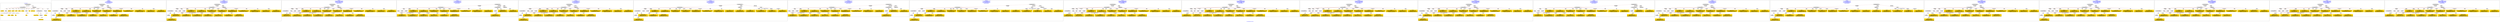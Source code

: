 digraph n0 {
fontcolor="blue"
remincross="true"
label="s19-s-indianapolis-artworks.xml"
subgraph cluster_0 {
label="1-correct model"
n2[style="filled",color="white",fillcolor="lightgray",label="CulturalHeritageObject1"];
n3[shape="plaintext",style="filled",fillcolor="gold",label="creationDate"];
n4[style="filled",color="white",fillcolor="lightgray",label="Person1"];
n5[shape="plaintext",style="filled",fillcolor="gold",label="galleryLabel"];
n6[shape="plaintext",style="filled",fillcolor="gold",label="dimensions"];
n7[shape="plaintext",style="filled",fillcolor="gold",label="materials"];
n8[shape="plaintext",style="filled",fillcolor="gold",label="creditLine"];
n9[shape="plaintext",style="filled",fillcolor="gold",label="provenance"];
n10[style="filled",color="white",fillcolor="lightgray",label="Concept1"];
n11[shape="plaintext",style="filled",fillcolor="gold",label="title"];
n12[shape="plaintext",style="filled",fillcolor="gold",label="accessionNumber"];
n13[style="filled",color="white",fillcolor="lightgray",label="CulturalHeritageObject2"];
n14[style="filled",color="white",fillcolor="lightgray",label="Document2"];
n15[shape="plaintext",style="filled",fillcolor="gold",label="relatedArtworksTitle"];
n16[style="filled",color="white",fillcolor="lightgray",label="Document1"];
n17[shape="plaintext",style="filled",fillcolor="gold",label="nationality"];
n18[shape="plaintext",style="filled",fillcolor="gold",label="birthDate"];
n19[shape="plaintext",style="filled",fillcolor="gold",label="deathDate"];
n20[shape="plaintext",style="filled",fillcolor="gold",label="artist"];
n21[style="filled",color="white",fillcolor="lightgray",label="EuropeanaAggregation1"];
n22[style="filled",color="white",fillcolor="lightgray",label="WebResource1"];
n23[shape="plaintext",style="filled",fillcolor="gold",label="imageURL"];
n24[shape="plaintext",style="filled",fillcolor="gold",label="values"];
n25[shape="plaintext",style="filled",fillcolor="gold",label="relatedArtworksURL"];
n26[shape="plaintext",style="filled",fillcolor="gold",label="sourceURL"];
}
subgraph cluster_1 {
label="candidate 0\nlink coherence:1.0\nnode coherence:1.0\nconfidence:0.6490265938285632\nmapping score:0.6477147469624623\ncost:23.99984\n-precision:0.92-recall:0.92"
n28[style="filled",color="white",fillcolor="lightgray",label="CulturalHeritageObject1"];
n29[style="filled",color="white",fillcolor="lightgray",label="CulturalHeritageObject2"];
n30[style="filled",color="white",fillcolor="lightgray",label="Person1"];
n31[style="filled",color="white",fillcolor="lightgray",label="Concept1"];
n32[style="filled",color="white",fillcolor="lightgray",label="Document1"];
n33[style="filled",color="white",fillcolor="lightgray",label="Document2"];
n34[style="filled",color="white",fillcolor="lightgray",label="EuropeanaAggregation1"];
n35[style="filled",color="white",fillcolor="lightgray",label="WebResource1"];
n36[shape="plaintext",style="filled",fillcolor="gold",label="creationDate\n[CulturalHeritageObject,created,0.706]\n[Person,dateOfDeath,0.129]\n[Person,dateOfBirth,0.107]\n[CulturalHeritageObject,description,0.058]"];
n37[shape="plaintext",style="filled",fillcolor="gold",label="birthDate\n[Person,dateOfBirth,0.559]\n[CulturalHeritageObject,created,0.295]\n[Person,dateOfDeath,0.119]\n[CulturalHeritageObject,description,0.026]"];
n38[shape="plaintext",style="filled",fillcolor="gold",label="materials\n[CulturalHeritageObject,medium,0.776]\n[Concept,prefLabel,0.129]\n[CulturalHeritageObject,provenance,0.06]\n[CulturalHeritageObject,description,0.036]"];
n39[shape="plaintext",style="filled",fillcolor="gold",label="provenance\n[CulturalHeritageObject,provenance,0.605]\n[CulturalHeritageObject,description,0.212]\n[CulturalHeritageObject,title,0.094]\n[Document,classLink,0.088]"];
n40[shape="plaintext",style="filled",fillcolor="gold",label="nationality\n[Person,countryAssociatedWithThePerson,0.753]\n[Concept,prefLabel,0.153]\n[Person,biographicalInformation,0.049]\n[CulturalHeritageObject,provenance,0.046]"];
n41[shape="plaintext",style="filled",fillcolor="gold",label="creditLine\n[CulturalHeritageObject,provenance,0.765]\n[CulturalHeritageObject,description,0.089]\n[Document,classLink,0.077]\n[CulturalHeritageObject,title,0.07]"];
n42[shape="plaintext",style="filled",fillcolor="gold",label="deathDate\n[Person,dateOfDeath,0.461]\n[CulturalHeritageObject,created,0.344]\n[Person,dateOfBirth,0.134]\n[CulturalHeritageObject,provenance,0.061]"];
n43[shape="plaintext",style="filled",fillcolor="gold",label="galleryLabel\n[CulturalHeritageObject,description,0.652]\n[Person,biographicalInformation,0.139]\n[CulturalHeritageObject,provenance,0.105]\n[CulturalHeritageObject,title,0.104]"];
n44[shape="plaintext",style="filled",fillcolor="gold",label="accessionNumber\n[CulturalHeritageObject,accessionNumber,0.999]\n[CulturalHeritageObject,extent,0.001]\n[CulturalHeritageObject,provenance,0.0]"];
n45[shape="plaintext",style="filled",fillcolor="gold",label="sourceURL\n[Document,classLink,0.572]\n[WebResource,classLink,0.333]\n[CulturalHeritageObject,description,0.06]\n[CulturalHeritageObject,provenance,0.036]"];
n46[shape="plaintext",style="filled",fillcolor="gold",label="artist\n[Person,nameOfThePerson,0.49]\n[Document,classLink,0.298]\n[WebResource,classLink,0.142]\n[CulturalHeritageObject,provenance,0.071]"];
n47[shape="plaintext",style="filled",fillcolor="gold",label="relatedArtworksTitle\n[CulturalHeritageObject,title,0.415]\n[Document,classLink,0.369]\n[WebResource,classLink,0.12]\n[CulturalHeritageObject,provenance,0.096]"];
n48[shape="plaintext",style="filled",fillcolor="gold",label="dimensions\n[CulturalHeritageObject,extent,0.737]\n[CulturalHeritageObject,provenance,0.123]\n[CulturalHeritageObject,accessionNumber,0.086]\n[WebResource,classLink,0.053]"];
n49[shape="plaintext",style="filled",fillcolor="gold",label="relatedArtworksURL\n[Document,classLink,0.57]\n[WebResource,classLink,0.331]\n[CulturalHeritageObject,description,0.06]\n[CulturalHeritageObject,provenance,0.039]"];
n50[shape="plaintext",style="filled",fillcolor="gold",label="values\n[Concept,prefLabel,0.673]\n[CulturalHeritageObject,title,0.14]\n[CulturalHeritageObject,description,0.112]\n[Document,classLink,0.075]"];
n51[shape="plaintext",style="filled",fillcolor="gold",label="title\n[CulturalHeritageObject,title,0.398]\n[Document,classLink,0.319]\n[WebResource,classLink,0.169]\n[CulturalHeritageObject,description,0.114]"];
n52[shape="plaintext",style="filled",fillcolor="gold",label="imageURL\n[WebResource,classLink,0.902]\n[Document,classLink,0.094]\n[CulturalHeritageObject,description,0.004]\n[CulturalHeritageObject,extent,0.001]"];
}
subgraph cluster_2 {
label="candidate 1\nlink coherence:0.9583333333333334\nnode coherence:1.0\nconfidence:0.6490265938285632\nmapping score:0.6477147469624623\ncost:23.99983\n-precision:0.88-recall:0.88"
n54[style="filled",color="white",fillcolor="lightgray",label="CulturalHeritageObject1"];
n55[style="filled",color="white",fillcolor="lightgray",label="CulturalHeritageObject2"];
n56[style="filled",color="white",fillcolor="lightgray",label="Person1"];
n57[style="filled",color="white",fillcolor="lightgray",label="Concept1"];
n58[style="filled",color="white",fillcolor="lightgray",label="Document1"];
n59[style="filled",color="white",fillcolor="lightgray",label="Document2"];
n60[style="filled",color="white",fillcolor="lightgray",label="EuropeanaAggregation1"];
n61[style="filled",color="white",fillcolor="lightgray",label="WebResource1"];
n62[shape="plaintext",style="filled",fillcolor="gold",label="creationDate\n[CulturalHeritageObject,created,0.706]\n[Person,dateOfDeath,0.129]\n[Person,dateOfBirth,0.107]\n[CulturalHeritageObject,description,0.058]"];
n63[shape="plaintext",style="filled",fillcolor="gold",label="birthDate\n[Person,dateOfBirth,0.559]\n[CulturalHeritageObject,created,0.295]\n[Person,dateOfDeath,0.119]\n[CulturalHeritageObject,description,0.026]"];
n64[shape="plaintext",style="filled",fillcolor="gold",label="materials\n[CulturalHeritageObject,medium,0.776]\n[Concept,prefLabel,0.129]\n[CulturalHeritageObject,provenance,0.06]\n[CulturalHeritageObject,description,0.036]"];
n65[shape="plaintext",style="filled",fillcolor="gold",label="provenance\n[CulturalHeritageObject,provenance,0.605]\n[CulturalHeritageObject,description,0.212]\n[CulturalHeritageObject,title,0.094]\n[Document,classLink,0.088]"];
n66[shape="plaintext",style="filled",fillcolor="gold",label="nationality\n[Person,countryAssociatedWithThePerson,0.753]\n[Concept,prefLabel,0.153]\n[Person,biographicalInformation,0.049]\n[CulturalHeritageObject,provenance,0.046]"];
n67[shape="plaintext",style="filled",fillcolor="gold",label="creditLine\n[CulturalHeritageObject,provenance,0.765]\n[CulturalHeritageObject,description,0.089]\n[Document,classLink,0.077]\n[CulturalHeritageObject,title,0.07]"];
n68[shape="plaintext",style="filled",fillcolor="gold",label="deathDate\n[Person,dateOfDeath,0.461]\n[CulturalHeritageObject,created,0.344]\n[Person,dateOfBirth,0.134]\n[CulturalHeritageObject,provenance,0.061]"];
n69[shape="plaintext",style="filled",fillcolor="gold",label="galleryLabel\n[CulturalHeritageObject,description,0.652]\n[Person,biographicalInformation,0.139]\n[CulturalHeritageObject,provenance,0.105]\n[CulturalHeritageObject,title,0.104]"];
n70[shape="plaintext",style="filled",fillcolor="gold",label="accessionNumber\n[CulturalHeritageObject,accessionNumber,0.999]\n[CulturalHeritageObject,extent,0.001]\n[CulturalHeritageObject,provenance,0.0]"];
n71[shape="plaintext",style="filled",fillcolor="gold",label="sourceURL\n[Document,classLink,0.572]\n[WebResource,classLink,0.333]\n[CulturalHeritageObject,description,0.06]\n[CulturalHeritageObject,provenance,0.036]"];
n72[shape="plaintext",style="filled",fillcolor="gold",label="artist\n[Person,nameOfThePerson,0.49]\n[Document,classLink,0.298]\n[WebResource,classLink,0.142]\n[CulturalHeritageObject,provenance,0.071]"];
n73[shape="plaintext",style="filled",fillcolor="gold",label="relatedArtworksTitle\n[CulturalHeritageObject,title,0.415]\n[Document,classLink,0.369]\n[WebResource,classLink,0.12]\n[CulturalHeritageObject,provenance,0.096]"];
n74[shape="plaintext",style="filled",fillcolor="gold",label="dimensions\n[CulturalHeritageObject,extent,0.737]\n[CulturalHeritageObject,provenance,0.123]\n[CulturalHeritageObject,accessionNumber,0.086]\n[WebResource,classLink,0.053]"];
n75[shape="plaintext",style="filled",fillcolor="gold",label="relatedArtworksURL\n[Document,classLink,0.57]\n[WebResource,classLink,0.331]\n[CulturalHeritageObject,description,0.06]\n[CulturalHeritageObject,provenance,0.039]"];
n76[shape="plaintext",style="filled",fillcolor="gold",label="values\n[Concept,prefLabel,0.673]\n[CulturalHeritageObject,title,0.14]\n[CulturalHeritageObject,description,0.112]\n[Document,classLink,0.075]"];
n77[shape="plaintext",style="filled",fillcolor="gold",label="title\n[CulturalHeritageObject,title,0.398]\n[Document,classLink,0.319]\n[WebResource,classLink,0.169]\n[CulturalHeritageObject,description,0.114]"];
n78[shape="plaintext",style="filled",fillcolor="gold",label="imageURL\n[WebResource,classLink,0.902]\n[Document,classLink,0.094]\n[CulturalHeritageObject,description,0.004]\n[CulturalHeritageObject,extent,0.001]"];
}
subgraph cluster_3 {
label="candidate 10\nlink coherence:0.9565217391304348\nnode coherence:0.9565217391304348\nconfidence:0.6174916816302494\nmapping score:0.6325142775084633\ncost:121.99984\n-precision:0.91-recall:0.88"
n80[style="filled",color="white",fillcolor="lightgray",label="CulturalHeritageObject1"];
n81[style="filled",color="white",fillcolor="lightgray",label="CulturalHeritageObject2"];
n82[style="filled",color="white",fillcolor="lightgray",label="Person1"];
n83[style="filled",color="white",fillcolor="lightgray",label="Concept1"];
n84[style="filled",color="white",fillcolor="lightgray",label="Document1"];
n85[style="filled",color="white",fillcolor="lightgray",label="EuropeanaAggregation1"];
n86[style="filled",color="white",fillcolor="lightgray",label="WebResource1"];
n87[shape="plaintext",style="filled",fillcolor="gold",label="creationDate\n[CulturalHeritageObject,created,0.706]\n[Person,dateOfDeath,0.129]\n[Person,dateOfBirth,0.107]\n[CulturalHeritageObject,description,0.058]"];
n88[shape="plaintext",style="filled",fillcolor="gold",label="birthDate\n[Person,dateOfBirth,0.559]\n[CulturalHeritageObject,created,0.295]\n[Person,dateOfDeath,0.119]\n[CulturalHeritageObject,description,0.026]"];
n89[shape="plaintext",style="filled",fillcolor="gold",label="materials\n[CulturalHeritageObject,medium,0.776]\n[Concept,prefLabel,0.129]\n[CulturalHeritageObject,provenance,0.06]\n[CulturalHeritageObject,description,0.036]"];
n90[shape="plaintext",style="filled",fillcolor="gold",label="provenance\n[CulturalHeritageObject,provenance,0.605]\n[CulturalHeritageObject,description,0.212]\n[CulturalHeritageObject,title,0.094]\n[Document,classLink,0.088]"];
n91[shape="plaintext",style="filled",fillcolor="gold",label="nationality\n[Person,countryAssociatedWithThePerson,0.753]\n[Concept,prefLabel,0.153]\n[Person,biographicalInformation,0.049]\n[CulturalHeritageObject,provenance,0.046]"];
n92[shape="plaintext",style="filled",fillcolor="gold",label="creditLine\n[CulturalHeritageObject,provenance,0.765]\n[CulturalHeritageObject,description,0.089]\n[Document,classLink,0.077]\n[CulturalHeritageObject,title,0.07]"];
n93[shape="plaintext",style="filled",fillcolor="gold",label="deathDate\n[Person,dateOfDeath,0.461]\n[CulturalHeritageObject,created,0.344]\n[Person,dateOfBirth,0.134]\n[CulturalHeritageObject,provenance,0.061]"];
n94[shape="plaintext",style="filled",fillcolor="gold",label="galleryLabel\n[CulturalHeritageObject,description,0.652]\n[Person,biographicalInformation,0.139]\n[CulturalHeritageObject,provenance,0.105]\n[CulturalHeritageObject,title,0.104]"];
n95[shape="plaintext",style="filled",fillcolor="gold",label="accessionNumber\n[CulturalHeritageObject,accessionNumber,0.999]\n[CulturalHeritageObject,extent,0.001]\n[CulturalHeritageObject,provenance,0.0]"];
n96[shape="plaintext",style="filled",fillcolor="gold",label="artist\n[Person,nameOfThePerson,0.49]\n[Document,classLink,0.298]\n[WebResource,classLink,0.142]\n[CulturalHeritageObject,provenance,0.071]"];
n97[shape="plaintext",style="filled",fillcolor="gold",label="relatedArtworksTitle\n[CulturalHeritageObject,title,0.415]\n[Document,classLink,0.369]\n[WebResource,classLink,0.12]\n[CulturalHeritageObject,provenance,0.096]"];
n98[shape="plaintext",style="filled",fillcolor="gold",label="dimensions\n[CulturalHeritageObject,extent,0.737]\n[CulturalHeritageObject,provenance,0.123]\n[CulturalHeritageObject,accessionNumber,0.086]\n[WebResource,classLink,0.053]"];
n99[shape="plaintext",style="filled",fillcolor="gold",label="relatedArtworksURL\n[Document,classLink,0.57]\n[WebResource,classLink,0.331]\n[CulturalHeritageObject,description,0.06]\n[CulturalHeritageObject,provenance,0.039]"];
n100[shape="plaintext",style="filled",fillcolor="gold",label="sourceURL\n[Document,classLink,0.572]\n[WebResource,classLink,0.333]\n[CulturalHeritageObject,description,0.06]\n[CulturalHeritageObject,provenance,0.036]"];
n101[shape="plaintext",style="filled",fillcolor="gold",label="values\n[Concept,prefLabel,0.673]\n[CulturalHeritageObject,title,0.14]\n[CulturalHeritageObject,description,0.112]\n[Document,classLink,0.075]"];
n102[shape="plaintext",style="filled",fillcolor="gold",label="title\n[CulturalHeritageObject,title,0.398]\n[Document,classLink,0.319]\n[WebResource,classLink,0.169]\n[CulturalHeritageObject,description,0.114]"];
n103[shape="plaintext",style="filled",fillcolor="gold",label="imageURL\n[WebResource,classLink,0.902]\n[Document,classLink,0.094]\n[CulturalHeritageObject,description,0.004]\n[CulturalHeritageObject,extent,0.001]"];
}
subgraph cluster_4 {
label="candidate 11\nlink coherence:0.9166666666666666\nnode coherence:1.0\nconfidence:0.6490265938285632\nmapping score:0.6477147469624623\ncost:123.009842\n-precision:0.83-recall:0.83"
n105[style="filled",color="white",fillcolor="lightgray",label="CulturalHeritageObject1"];
n106[style="filled",color="white",fillcolor="lightgray",label="Person1"];
n107[style="filled",color="white",fillcolor="lightgray",label="Concept1"];
n108[style="filled",color="white",fillcolor="lightgray",label="Document1"];
n109[style="filled",color="white",fillcolor="lightgray",label="CulturalHeritageObject2"];
n110[style="filled",color="white",fillcolor="lightgray",label="Document2"];
n111[style="filled",color="white",fillcolor="lightgray",label="EuropeanaAggregation1"];
n112[style="filled",color="white",fillcolor="lightgray",label="WebResource1"];
n113[shape="plaintext",style="filled",fillcolor="gold",label="creationDate\n[CulturalHeritageObject,created,0.706]\n[Person,dateOfDeath,0.129]\n[Person,dateOfBirth,0.107]\n[CulturalHeritageObject,description,0.058]"];
n114[shape="plaintext",style="filled",fillcolor="gold",label="birthDate\n[Person,dateOfBirth,0.559]\n[CulturalHeritageObject,created,0.295]\n[Person,dateOfDeath,0.119]\n[CulturalHeritageObject,description,0.026]"];
n115[shape="plaintext",style="filled",fillcolor="gold",label="materials\n[CulturalHeritageObject,medium,0.776]\n[Concept,prefLabel,0.129]\n[CulturalHeritageObject,provenance,0.06]\n[CulturalHeritageObject,description,0.036]"];
n116[shape="plaintext",style="filled",fillcolor="gold",label="provenance\n[CulturalHeritageObject,provenance,0.605]\n[CulturalHeritageObject,description,0.212]\n[CulturalHeritageObject,title,0.094]\n[Document,classLink,0.088]"];
n117[shape="plaintext",style="filled",fillcolor="gold",label="nationality\n[Person,countryAssociatedWithThePerson,0.753]\n[Concept,prefLabel,0.153]\n[Person,biographicalInformation,0.049]\n[CulturalHeritageObject,provenance,0.046]"];
n118[shape="plaintext",style="filled",fillcolor="gold",label="creditLine\n[CulturalHeritageObject,provenance,0.765]\n[CulturalHeritageObject,description,0.089]\n[Document,classLink,0.077]\n[CulturalHeritageObject,title,0.07]"];
n119[shape="plaintext",style="filled",fillcolor="gold",label="deathDate\n[Person,dateOfDeath,0.461]\n[CulturalHeritageObject,created,0.344]\n[Person,dateOfBirth,0.134]\n[CulturalHeritageObject,provenance,0.061]"];
n120[shape="plaintext",style="filled",fillcolor="gold",label="galleryLabel\n[CulturalHeritageObject,description,0.652]\n[Person,biographicalInformation,0.139]\n[CulturalHeritageObject,provenance,0.105]\n[CulturalHeritageObject,title,0.104]"];
n121[shape="plaintext",style="filled",fillcolor="gold",label="accessionNumber\n[CulturalHeritageObject,accessionNumber,0.999]\n[CulturalHeritageObject,extent,0.001]\n[CulturalHeritageObject,provenance,0.0]"];
n122[shape="plaintext",style="filled",fillcolor="gold",label="sourceURL\n[Document,classLink,0.572]\n[WebResource,classLink,0.333]\n[CulturalHeritageObject,description,0.06]\n[CulturalHeritageObject,provenance,0.036]"];
n123[shape="plaintext",style="filled",fillcolor="gold",label="artist\n[Person,nameOfThePerson,0.49]\n[Document,classLink,0.298]\n[WebResource,classLink,0.142]\n[CulturalHeritageObject,provenance,0.071]"];
n124[shape="plaintext",style="filled",fillcolor="gold",label="relatedArtworksTitle\n[CulturalHeritageObject,title,0.415]\n[Document,classLink,0.369]\n[WebResource,classLink,0.12]\n[CulturalHeritageObject,provenance,0.096]"];
n125[shape="plaintext",style="filled",fillcolor="gold",label="dimensions\n[CulturalHeritageObject,extent,0.737]\n[CulturalHeritageObject,provenance,0.123]\n[CulturalHeritageObject,accessionNumber,0.086]\n[WebResource,classLink,0.053]"];
n126[shape="plaintext",style="filled",fillcolor="gold",label="relatedArtworksURL\n[Document,classLink,0.57]\n[WebResource,classLink,0.331]\n[CulturalHeritageObject,description,0.06]\n[CulturalHeritageObject,provenance,0.039]"];
n127[shape="plaintext",style="filled",fillcolor="gold",label="values\n[Concept,prefLabel,0.673]\n[CulturalHeritageObject,title,0.14]\n[CulturalHeritageObject,description,0.112]\n[Document,classLink,0.075]"];
n128[shape="plaintext",style="filled",fillcolor="gold",label="title\n[CulturalHeritageObject,title,0.398]\n[Document,classLink,0.319]\n[WebResource,classLink,0.169]\n[CulturalHeritageObject,description,0.114]"];
n129[shape="plaintext",style="filled",fillcolor="gold",label="imageURL\n[WebResource,classLink,0.902]\n[Document,classLink,0.094]\n[CulturalHeritageObject,description,0.004]\n[CulturalHeritageObject,extent,0.001]"];
}
subgraph cluster_5 {
label="candidate 12\nlink coherence:0.9166666666666666\nnode coherence:1.0\nconfidence:0.6490265938285632\nmapping score:0.6477147469624623\ncost:123.009872\n-precision:0.88-recall:0.88"
n131[style="filled",color="white",fillcolor="lightgray",label="CulturalHeritageObject1"];
n132[style="filled",color="white",fillcolor="lightgray",label="CulturalHeritageObject2"];
n133[style="filled",color="white",fillcolor="lightgray",label="Person1"];
n134[style="filled",color="white",fillcolor="lightgray",label="Concept1"];
n135[style="filled",color="white",fillcolor="lightgray",label="Document1"];
n136[style="filled",color="white",fillcolor="lightgray",label="Document2"];
n137[style="filled",color="white",fillcolor="lightgray",label="EuropeanaAggregation1"];
n138[style="filled",color="white",fillcolor="lightgray",label="WebResource1"];
n139[shape="plaintext",style="filled",fillcolor="gold",label="creationDate\n[CulturalHeritageObject,created,0.706]\n[Person,dateOfDeath,0.129]\n[Person,dateOfBirth,0.107]\n[CulturalHeritageObject,description,0.058]"];
n140[shape="plaintext",style="filled",fillcolor="gold",label="birthDate\n[Person,dateOfBirth,0.559]\n[CulturalHeritageObject,created,0.295]\n[Person,dateOfDeath,0.119]\n[CulturalHeritageObject,description,0.026]"];
n141[shape="plaintext",style="filled",fillcolor="gold",label="materials\n[CulturalHeritageObject,medium,0.776]\n[Concept,prefLabel,0.129]\n[CulturalHeritageObject,provenance,0.06]\n[CulturalHeritageObject,description,0.036]"];
n142[shape="plaintext",style="filled",fillcolor="gold",label="provenance\n[CulturalHeritageObject,provenance,0.605]\n[CulturalHeritageObject,description,0.212]\n[CulturalHeritageObject,title,0.094]\n[Document,classLink,0.088]"];
n143[shape="plaintext",style="filled",fillcolor="gold",label="nationality\n[Person,countryAssociatedWithThePerson,0.753]\n[Concept,prefLabel,0.153]\n[Person,biographicalInformation,0.049]\n[CulturalHeritageObject,provenance,0.046]"];
n144[shape="plaintext",style="filled",fillcolor="gold",label="creditLine\n[CulturalHeritageObject,provenance,0.765]\n[CulturalHeritageObject,description,0.089]\n[Document,classLink,0.077]\n[CulturalHeritageObject,title,0.07]"];
n145[shape="plaintext",style="filled",fillcolor="gold",label="deathDate\n[Person,dateOfDeath,0.461]\n[CulturalHeritageObject,created,0.344]\n[Person,dateOfBirth,0.134]\n[CulturalHeritageObject,provenance,0.061]"];
n146[shape="plaintext",style="filled",fillcolor="gold",label="galleryLabel\n[CulturalHeritageObject,description,0.652]\n[Person,biographicalInformation,0.139]\n[CulturalHeritageObject,provenance,0.105]\n[CulturalHeritageObject,title,0.104]"];
n147[shape="plaintext",style="filled",fillcolor="gold",label="accessionNumber\n[CulturalHeritageObject,accessionNumber,0.999]\n[CulturalHeritageObject,extent,0.001]\n[CulturalHeritageObject,provenance,0.0]"];
n148[shape="plaintext",style="filled",fillcolor="gold",label="sourceURL\n[Document,classLink,0.572]\n[WebResource,classLink,0.333]\n[CulturalHeritageObject,description,0.06]\n[CulturalHeritageObject,provenance,0.036]"];
n149[shape="plaintext",style="filled",fillcolor="gold",label="artist\n[Person,nameOfThePerson,0.49]\n[Document,classLink,0.298]\n[WebResource,classLink,0.142]\n[CulturalHeritageObject,provenance,0.071]"];
n150[shape="plaintext",style="filled",fillcolor="gold",label="relatedArtworksTitle\n[CulturalHeritageObject,title,0.415]\n[Document,classLink,0.369]\n[WebResource,classLink,0.12]\n[CulturalHeritageObject,provenance,0.096]"];
n151[shape="plaintext",style="filled",fillcolor="gold",label="dimensions\n[CulturalHeritageObject,extent,0.737]\n[CulturalHeritageObject,provenance,0.123]\n[CulturalHeritageObject,accessionNumber,0.086]\n[WebResource,classLink,0.053]"];
n152[shape="plaintext",style="filled",fillcolor="gold",label="relatedArtworksURL\n[Document,classLink,0.57]\n[WebResource,classLink,0.331]\n[CulturalHeritageObject,description,0.06]\n[CulturalHeritageObject,provenance,0.039]"];
n153[shape="plaintext",style="filled",fillcolor="gold",label="values\n[Concept,prefLabel,0.673]\n[CulturalHeritageObject,title,0.14]\n[CulturalHeritageObject,description,0.112]\n[Document,classLink,0.075]"];
n154[shape="plaintext",style="filled",fillcolor="gold",label="title\n[CulturalHeritageObject,title,0.398]\n[Document,classLink,0.319]\n[WebResource,classLink,0.169]\n[CulturalHeritageObject,description,0.114]"];
n155[shape="plaintext",style="filled",fillcolor="gold",label="imageURL\n[WebResource,classLink,0.902]\n[Document,classLink,0.094]\n[CulturalHeritageObject,description,0.004]\n[CulturalHeritageObject,extent,0.001]"];
}
subgraph cluster_6 {
label="candidate 13\nlink coherence:0.9166666666666666\nnode coherence:1.0\nconfidence:0.6490265938285632\nmapping score:0.6477147469624623\ncost:123.009892\n-precision:0.83-recall:0.83"
n157[style="filled",color="white",fillcolor="lightgray",label="CulturalHeritageObject1"];
n158[style="filled",color="white",fillcolor="lightgray",label="CulturalHeritageObject2"];
n159[style="filled",color="white",fillcolor="lightgray",label="Concept1"];
n160[style="filled",color="white",fillcolor="lightgray",label="Document1"];
n161[style="filled",color="white",fillcolor="lightgray",label="Document2"];
n162[style="filled",color="white",fillcolor="lightgray",label="EuropeanaAggregation1"];
n163[style="filled",color="white",fillcolor="lightgray",label="WebResource1"];
n164[style="filled",color="white",fillcolor="lightgray",label="Person1"];
n165[shape="plaintext",style="filled",fillcolor="gold",label="creationDate\n[CulturalHeritageObject,created,0.706]\n[Person,dateOfDeath,0.129]\n[Person,dateOfBirth,0.107]\n[CulturalHeritageObject,description,0.058]"];
n166[shape="plaintext",style="filled",fillcolor="gold",label="birthDate\n[Person,dateOfBirth,0.559]\n[CulturalHeritageObject,created,0.295]\n[Person,dateOfDeath,0.119]\n[CulturalHeritageObject,description,0.026]"];
n167[shape="plaintext",style="filled",fillcolor="gold",label="materials\n[CulturalHeritageObject,medium,0.776]\n[Concept,prefLabel,0.129]\n[CulturalHeritageObject,provenance,0.06]\n[CulturalHeritageObject,description,0.036]"];
n168[shape="plaintext",style="filled",fillcolor="gold",label="provenance\n[CulturalHeritageObject,provenance,0.605]\n[CulturalHeritageObject,description,0.212]\n[CulturalHeritageObject,title,0.094]\n[Document,classLink,0.088]"];
n169[shape="plaintext",style="filled",fillcolor="gold",label="nationality\n[Person,countryAssociatedWithThePerson,0.753]\n[Concept,prefLabel,0.153]\n[Person,biographicalInformation,0.049]\n[CulturalHeritageObject,provenance,0.046]"];
n170[shape="plaintext",style="filled",fillcolor="gold",label="creditLine\n[CulturalHeritageObject,provenance,0.765]\n[CulturalHeritageObject,description,0.089]\n[Document,classLink,0.077]\n[CulturalHeritageObject,title,0.07]"];
n171[shape="plaintext",style="filled",fillcolor="gold",label="deathDate\n[Person,dateOfDeath,0.461]\n[CulturalHeritageObject,created,0.344]\n[Person,dateOfBirth,0.134]\n[CulturalHeritageObject,provenance,0.061]"];
n172[shape="plaintext",style="filled",fillcolor="gold",label="galleryLabel\n[CulturalHeritageObject,description,0.652]\n[Person,biographicalInformation,0.139]\n[CulturalHeritageObject,provenance,0.105]\n[CulturalHeritageObject,title,0.104]"];
n173[shape="plaintext",style="filled",fillcolor="gold",label="accessionNumber\n[CulturalHeritageObject,accessionNumber,0.999]\n[CulturalHeritageObject,extent,0.001]\n[CulturalHeritageObject,provenance,0.0]"];
n174[shape="plaintext",style="filled",fillcolor="gold",label="sourceURL\n[Document,classLink,0.572]\n[WebResource,classLink,0.333]\n[CulturalHeritageObject,description,0.06]\n[CulturalHeritageObject,provenance,0.036]"];
n175[shape="plaintext",style="filled",fillcolor="gold",label="artist\n[Person,nameOfThePerson,0.49]\n[Document,classLink,0.298]\n[WebResource,classLink,0.142]\n[CulturalHeritageObject,provenance,0.071]"];
n176[shape="plaintext",style="filled",fillcolor="gold",label="relatedArtworksTitle\n[CulturalHeritageObject,title,0.415]\n[Document,classLink,0.369]\n[WebResource,classLink,0.12]\n[CulturalHeritageObject,provenance,0.096]"];
n177[shape="plaintext",style="filled",fillcolor="gold",label="dimensions\n[CulturalHeritageObject,extent,0.737]\n[CulturalHeritageObject,provenance,0.123]\n[CulturalHeritageObject,accessionNumber,0.086]\n[WebResource,classLink,0.053]"];
n178[shape="plaintext",style="filled",fillcolor="gold",label="relatedArtworksURL\n[Document,classLink,0.57]\n[WebResource,classLink,0.331]\n[CulturalHeritageObject,description,0.06]\n[CulturalHeritageObject,provenance,0.039]"];
n179[shape="plaintext",style="filled",fillcolor="gold",label="values\n[Concept,prefLabel,0.673]\n[CulturalHeritageObject,title,0.14]\n[CulturalHeritageObject,description,0.112]\n[Document,classLink,0.075]"];
n180[shape="plaintext",style="filled",fillcolor="gold",label="title\n[CulturalHeritageObject,title,0.398]\n[Document,classLink,0.319]\n[WebResource,classLink,0.169]\n[CulturalHeritageObject,description,0.114]"];
n181[shape="plaintext",style="filled",fillcolor="gold",label="imageURL\n[WebResource,classLink,0.902]\n[Document,classLink,0.094]\n[CulturalHeritageObject,description,0.004]\n[CulturalHeritageObject,extent,0.001]"];
}
subgraph cluster_7 {
label="candidate 14\nlink coherence:0.9166666666666666\nnode coherence:1.0\nconfidence:0.6490265938285632\nmapping score:0.6477147469624623\ncost:222.019894\n-precision:0.88-recall:0.88"
n183[style="filled",color="white",fillcolor="lightgray",label="CulturalHeritageObject1"];
n184[style="filled",color="white",fillcolor="lightgray",label="Person1"];
n185[style="filled",color="white",fillcolor="lightgray",label="Concept1"];
n186[style="filled",color="white",fillcolor="lightgray",label="Document1"];
n187[style="filled",color="white",fillcolor="lightgray",label="CulturalHeritageObject2"];
n188[style="filled",color="white",fillcolor="lightgray",label="Document2"];
n189[style="filled",color="white",fillcolor="lightgray",label="EuropeanaAggregation1"];
n190[style="filled",color="white",fillcolor="lightgray",label="WebResource1"];
n191[shape="plaintext",style="filled",fillcolor="gold",label="creationDate\n[CulturalHeritageObject,created,0.706]\n[Person,dateOfDeath,0.129]\n[Person,dateOfBirth,0.107]\n[CulturalHeritageObject,description,0.058]"];
n192[shape="plaintext",style="filled",fillcolor="gold",label="birthDate\n[Person,dateOfBirth,0.559]\n[CulturalHeritageObject,created,0.295]\n[Person,dateOfDeath,0.119]\n[CulturalHeritageObject,description,0.026]"];
n193[shape="plaintext",style="filled",fillcolor="gold",label="materials\n[CulturalHeritageObject,medium,0.776]\n[Concept,prefLabel,0.129]\n[CulturalHeritageObject,provenance,0.06]\n[CulturalHeritageObject,description,0.036]"];
n194[shape="plaintext",style="filled",fillcolor="gold",label="provenance\n[CulturalHeritageObject,provenance,0.605]\n[CulturalHeritageObject,description,0.212]\n[CulturalHeritageObject,title,0.094]\n[Document,classLink,0.088]"];
n195[shape="plaintext",style="filled",fillcolor="gold",label="nationality\n[Person,countryAssociatedWithThePerson,0.753]\n[Concept,prefLabel,0.153]\n[Person,biographicalInformation,0.049]\n[CulturalHeritageObject,provenance,0.046]"];
n196[shape="plaintext",style="filled",fillcolor="gold",label="creditLine\n[CulturalHeritageObject,provenance,0.765]\n[CulturalHeritageObject,description,0.089]\n[Document,classLink,0.077]\n[CulturalHeritageObject,title,0.07]"];
n197[shape="plaintext",style="filled",fillcolor="gold",label="deathDate\n[Person,dateOfDeath,0.461]\n[CulturalHeritageObject,created,0.344]\n[Person,dateOfBirth,0.134]\n[CulturalHeritageObject,provenance,0.061]"];
n198[shape="plaintext",style="filled",fillcolor="gold",label="galleryLabel\n[CulturalHeritageObject,description,0.652]\n[Person,biographicalInformation,0.139]\n[CulturalHeritageObject,provenance,0.105]\n[CulturalHeritageObject,title,0.104]"];
n199[shape="plaintext",style="filled",fillcolor="gold",label="accessionNumber\n[CulturalHeritageObject,accessionNumber,0.999]\n[CulturalHeritageObject,extent,0.001]\n[CulturalHeritageObject,provenance,0.0]"];
n200[shape="plaintext",style="filled",fillcolor="gold",label="sourceURL\n[Document,classLink,0.572]\n[WebResource,classLink,0.333]\n[CulturalHeritageObject,description,0.06]\n[CulturalHeritageObject,provenance,0.036]"];
n201[shape="plaintext",style="filled",fillcolor="gold",label="artist\n[Person,nameOfThePerson,0.49]\n[Document,classLink,0.298]\n[WebResource,classLink,0.142]\n[CulturalHeritageObject,provenance,0.071]"];
n202[shape="plaintext",style="filled",fillcolor="gold",label="relatedArtworksTitle\n[CulturalHeritageObject,title,0.415]\n[Document,classLink,0.369]\n[WebResource,classLink,0.12]\n[CulturalHeritageObject,provenance,0.096]"];
n203[shape="plaintext",style="filled",fillcolor="gold",label="dimensions\n[CulturalHeritageObject,extent,0.737]\n[CulturalHeritageObject,provenance,0.123]\n[CulturalHeritageObject,accessionNumber,0.086]\n[WebResource,classLink,0.053]"];
n204[shape="plaintext",style="filled",fillcolor="gold",label="relatedArtworksURL\n[Document,classLink,0.57]\n[WebResource,classLink,0.331]\n[CulturalHeritageObject,description,0.06]\n[CulturalHeritageObject,provenance,0.039]"];
n205[shape="plaintext",style="filled",fillcolor="gold",label="values\n[Concept,prefLabel,0.673]\n[CulturalHeritageObject,title,0.14]\n[CulturalHeritageObject,description,0.112]\n[Document,classLink,0.075]"];
n206[shape="plaintext",style="filled",fillcolor="gold",label="title\n[CulturalHeritageObject,title,0.398]\n[Document,classLink,0.319]\n[WebResource,classLink,0.169]\n[CulturalHeritageObject,description,0.114]"];
n207[shape="plaintext",style="filled",fillcolor="gold",label="imageURL\n[WebResource,classLink,0.902]\n[Document,classLink,0.094]\n[CulturalHeritageObject,description,0.004]\n[CulturalHeritageObject,extent,0.001]"];
}
subgraph cluster_8 {
label="candidate 15\nlink coherence:0.9166666666666666\nnode coherence:1.0\nconfidence:0.6490265938285632\nmapping score:0.6477147469624623\ncost:222.019944\n-precision:0.88-recall:0.88"
n209[style="filled",color="white",fillcolor="lightgray",label="CulturalHeritageObject1"];
n210[style="filled",color="white",fillcolor="lightgray",label="CulturalHeritageObject2"];
n211[style="filled",color="white",fillcolor="lightgray",label="Concept1"];
n212[style="filled",color="white",fillcolor="lightgray",label="Document1"];
n213[style="filled",color="white",fillcolor="lightgray",label="Document2"];
n214[style="filled",color="white",fillcolor="lightgray",label="EuropeanaAggregation1"];
n215[style="filled",color="white",fillcolor="lightgray",label="Person1"];
n216[style="filled",color="white",fillcolor="lightgray",label="WebResource1"];
n217[shape="plaintext",style="filled",fillcolor="gold",label="creationDate\n[CulturalHeritageObject,created,0.706]\n[Person,dateOfDeath,0.129]\n[Person,dateOfBirth,0.107]\n[CulturalHeritageObject,description,0.058]"];
n218[shape="plaintext",style="filled",fillcolor="gold",label="birthDate\n[Person,dateOfBirth,0.559]\n[CulturalHeritageObject,created,0.295]\n[Person,dateOfDeath,0.119]\n[CulturalHeritageObject,description,0.026]"];
n219[shape="plaintext",style="filled",fillcolor="gold",label="materials\n[CulturalHeritageObject,medium,0.776]\n[Concept,prefLabel,0.129]\n[CulturalHeritageObject,provenance,0.06]\n[CulturalHeritageObject,description,0.036]"];
n220[shape="plaintext",style="filled",fillcolor="gold",label="provenance\n[CulturalHeritageObject,provenance,0.605]\n[CulturalHeritageObject,description,0.212]\n[CulturalHeritageObject,title,0.094]\n[Document,classLink,0.088]"];
n221[shape="plaintext",style="filled",fillcolor="gold",label="nationality\n[Person,countryAssociatedWithThePerson,0.753]\n[Concept,prefLabel,0.153]\n[Person,biographicalInformation,0.049]\n[CulturalHeritageObject,provenance,0.046]"];
n222[shape="plaintext",style="filled",fillcolor="gold",label="creditLine\n[CulturalHeritageObject,provenance,0.765]\n[CulturalHeritageObject,description,0.089]\n[Document,classLink,0.077]\n[CulturalHeritageObject,title,0.07]"];
n223[shape="plaintext",style="filled",fillcolor="gold",label="deathDate\n[Person,dateOfDeath,0.461]\n[CulturalHeritageObject,created,0.344]\n[Person,dateOfBirth,0.134]\n[CulturalHeritageObject,provenance,0.061]"];
n224[shape="plaintext",style="filled",fillcolor="gold",label="galleryLabel\n[CulturalHeritageObject,description,0.652]\n[Person,biographicalInformation,0.139]\n[CulturalHeritageObject,provenance,0.105]\n[CulturalHeritageObject,title,0.104]"];
n225[shape="plaintext",style="filled",fillcolor="gold",label="accessionNumber\n[CulturalHeritageObject,accessionNumber,0.999]\n[CulturalHeritageObject,extent,0.001]\n[CulturalHeritageObject,provenance,0.0]"];
n226[shape="plaintext",style="filled",fillcolor="gold",label="sourceURL\n[Document,classLink,0.572]\n[WebResource,classLink,0.333]\n[CulturalHeritageObject,description,0.06]\n[CulturalHeritageObject,provenance,0.036]"];
n227[shape="plaintext",style="filled",fillcolor="gold",label="artist\n[Person,nameOfThePerson,0.49]\n[Document,classLink,0.298]\n[WebResource,classLink,0.142]\n[CulturalHeritageObject,provenance,0.071]"];
n228[shape="plaintext",style="filled",fillcolor="gold",label="relatedArtworksTitle\n[CulturalHeritageObject,title,0.415]\n[Document,classLink,0.369]\n[WebResource,classLink,0.12]\n[CulturalHeritageObject,provenance,0.096]"];
n229[shape="plaintext",style="filled",fillcolor="gold",label="dimensions\n[CulturalHeritageObject,extent,0.737]\n[CulturalHeritageObject,provenance,0.123]\n[CulturalHeritageObject,accessionNumber,0.086]\n[WebResource,classLink,0.053]"];
n230[shape="plaintext",style="filled",fillcolor="gold",label="relatedArtworksURL\n[Document,classLink,0.57]\n[WebResource,classLink,0.331]\n[CulturalHeritageObject,description,0.06]\n[CulturalHeritageObject,provenance,0.039]"];
n231[shape="plaintext",style="filled",fillcolor="gold",label="values\n[Concept,prefLabel,0.673]\n[CulturalHeritageObject,title,0.14]\n[CulturalHeritageObject,description,0.112]\n[Document,classLink,0.075]"];
n232[shape="plaintext",style="filled",fillcolor="gold",label="title\n[CulturalHeritageObject,title,0.398]\n[Document,classLink,0.319]\n[WebResource,classLink,0.169]\n[CulturalHeritageObject,description,0.114]"];
n233[shape="plaintext",style="filled",fillcolor="gold",label="imageURL\n[WebResource,classLink,0.902]\n[Document,classLink,0.094]\n[CulturalHeritageObject,description,0.004]\n[CulturalHeritageObject,extent,0.001]"];
}
subgraph cluster_9 {
label="candidate 16\nlink coherence:0.9166666666666666\nnode coherence:0.9565217391304348\nconfidence:0.6190099869151341\nmapping score:0.6330203792700916\ncost:122.99984\n-precision:0.92-recall:0.92"
n235[style="filled",color="white",fillcolor="lightgray",label="CulturalHeritageObject1"];
n236[style="filled",color="white",fillcolor="lightgray",label="CulturalHeritageObject2"];
n237[style="filled",color="white",fillcolor="lightgray",label="Person1"];
n238[style="filled",color="white",fillcolor="lightgray",label="Place1"];
n239[style="filled",color="white",fillcolor="lightgray",label="Concept1"];
n240[style="filled",color="white",fillcolor="lightgray",label="Document1"];
n241[style="filled",color="white",fillcolor="lightgray",label="EuropeanaAggregation1"];
n242[style="filled",color="white",fillcolor="lightgray",label="WebResource1"];
n243[shape="plaintext",style="filled",fillcolor="gold",label="creationDate\n[CulturalHeritageObject,created,0.706]\n[Person,dateOfDeath,0.129]\n[Person,dateOfBirth,0.107]\n[CulturalHeritageObject,description,0.058]"];
n244[shape="plaintext",style="filled",fillcolor="gold",label="birthDate\n[Person,dateOfBirth,0.559]\n[CulturalHeritageObject,created,0.295]\n[Person,dateOfDeath,0.119]\n[CulturalHeritageObject,description,0.026]"];
n245[shape="plaintext",style="filled",fillcolor="gold",label="materials\n[CulturalHeritageObject,medium,0.776]\n[Concept,prefLabel,0.129]\n[CulturalHeritageObject,provenance,0.06]\n[CulturalHeritageObject,description,0.036]"];
n246[shape="plaintext",style="filled",fillcolor="gold",label="provenance\n[CulturalHeritageObject,provenance,0.605]\n[CulturalHeritageObject,description,0.212]\n[CulturalHeritageObject,title,0.094]\n[Document,classLink,0.088]"];
n247[shape="plaintext",style="filled",fillcolor="gold",label="nationality\n[Person,countryAssociatedWithThePerson,0.753]\n[Concept,prefLabel,0.153]\n[Person,biographicalInformation,0.049]\n[CulturalHeritageObject,provenance,0.046]"];
n248[shape="plaintext",style="filled",fillcolor="gold",label="creditLine\n[CulturalHeritageObject,provenance,0.765]\n[CulturalHeritageObject,description,0.089]\n[Document,classLink,0.077]\n[CulturalHeritageObject,title,0.07]"];
n249[shape="plaintext",style="filled",fillcolor="gold",label="deathDate\n[Person,dateOfDeath,0.461]\n[CulturalHeritageObject,created,0.344]\n[Person,dateOfBirth,0.134]\n[CulturalHeritageObject,provenance,0.061]"];
n250[shape="plaintext",style="filled",fillcolor="gold",label="galleryLabel\n[CulturalHeritageObject,description,0.652]\n[Person,biographicalInformation,0.139]\n[CulturalHeritageObject,provenance,0.105]\n[CulturalHeritageObject,title,0.104]"];
n251[shape="plaintext",style="filled",fillcolor="gold",label="accessionNumber\n[CulturalHeritageObject,accessionNumber,0.999]\n[CulturalHeritageObject,extent,0.001]\n[CulturalHeritageObject,provenance,0.0]"];
n252[shape="plaintext",style="filled",fillcolor="gold",label="artist\n[Person,nameOfThePerson,0.49]\n[Document,classLink,0.298]\n[WebResource,classLink,0.142]\n[CulturalHeritageObject,provenance,0.071]"];
n253[shape="plaintext",style="filled",fillcolor="gold",label="relatedArtworksURL\n[Document,classLink,0.57]\n[WebResource,classLink,0.331]\n[CulturalHeritageObject,description,0.06]\n[CulturalHeritageObject,provenance,0.039]"];
n254[shape="plaintext",style="filled",fillcolor="gold",label="relatedArtworksTitle\n[CulturalHeritageObject,title,0.415]\n[Document,classLink,0.369]\n[WebResource,classLink,0.12]\n[CulturalHeritageObject,provenance,0.096]"];
n255[shape="plaintext",style="filled",fillcolor="gold",label="sourceURL\n[Document,classLink,0.572]\n[WebResource,classLink,0.333]\n[CulturalHeritageObject,description,0.06]\n[CulturalHeritageObject,provenance,0.036]"];
n256[shape="plaintext",style="filled",fillcolor="gold",label="dimensions\n[CulturalHeritageObject,extent,0.737]\n[CulturalHeritageObject,provenance,0.123]\n[CulturalHeritageObject,accessionNumber,0.086]\n[WebResource,classLink,0.053]"];
n257[shape="plaintext",style="filled",fillcolor="gold",label="values\n[Concept,prefLabel,0.673]\n[CulturalHeritageObject,title,0.14]\n[CulturalHeritageObject,description,0.112]\n[Document,classLink,0.075]"];
n258[shape="plaintext",style="filled",fillcolor="gold",label="title\n[CulturalHeritageObject,title,0.398]\n[Document,classLink,0.319]\n[WebResource,classLink,0.169]\n[CulturalHeritageObject,description,0.114]"];
n259[shape="plaintext",style="filled",fillcolor="gold",label="imageURL\n[WebResource,classLink,0.902]\n[Document,classLink,0.094]\n[CulturalHeritageObject,description,0.004]\n[CulturalHeritageObject,extent,0.001]"];
}
subgraph cluster_10 {
label="candidate 17\nlink coherence:0.9166666666666666\nnode coherence:0.9565217391304348\nconfidence:0.6189000007801854\nmapping score:0.6329837172251087\ncost:122.99984\n-precision:0.88-recall:0.88"
n261[style="filled",color="white",fillcolor="lightgray",label="CulturalHeritageObject1"];
n262[style="filled",color="white",fillcolor="lightgray",label="CulturalHeritageObject2"];
n263[style="filled",color="white",fillcolor="lightgray",label="Person1"];
n264[style="filled",color="white",fillcolor="lightgray",label="Place1"];
n265[style="filled",color="white",fillcolor="lightgray",label="Concept1"];
n266[style="filled",color="white",fillcolor="lightgray",label="Document1"];
n267[style="filled",color="white",fillcolor="lightgray",label="EuropeanaAggregation1"];
n268[style="filled",color="white",fillcolor="lightgray",label="WebResource1"];
n269[shape="plaintext",style="filled",fillcolor="gold",label="creationDate\n[CulturalHeritageObject,created,0.706]\n[Person,dateOfDeath,0.129]\n[Person,dateOfBirth,0.107]\n[CulturalHeritageObject,description,0.058]"];
n270[shape="plaintext",style="filled",fillcolor="gold",label="birthDate\n[Person,dateOfBirth,0.559]\n[CulturalHeritageObject,created,0.295]\n[Person,dateOfDeath,0.119]\n[CulturalHeritageObject,description,0.026]"];
n271[shape="plaintext",style="filled",fillcolor="gold",label="materials\n[CulturalHeritageObject,medium,0.776]\n[Concept,prefLabel,0.129]\n[CulturalHeritageObject,provenance,0.06]\n[CulturalHeritageObject,description,0.036]"];
n272[shape="plaintext",style="filled",fillcolor="gold",label="provenance\n[CulturalHeritageObject,provenance,0.605]\n[CulturalHeritageObject,description,0.212]\n[CulturalHeritageObject,title,0.094]\n[Document,classLink,0.088]"];
n273[shape="plaintext",style="filled",fillcolor="gold",label="nationality\n[Person,countryAssociatedWithThePerson,0.753]\n[Concept,prefLabel,0.153]\n[Person,biographicalInformation,0.049]\n[CulturalHeritageObject,provenance,0.046]"];
n274[shape="plaintext",style="filled",fillcolor="gold",label="creditLine\n[CulturalHeritageObject,provenance,0.765]\n[CulturalHeritageObject,description,0.089]\n[Document,classLink,0.077]\n[CulturalHeritageObject,title,0.07]"];
n275[shape="plaintext",style="filled",fillcolor="gold",label="deathDate\n[Person,dateOfDeath,0.461]\n[CulturalHeritageObject,created,0.344]\n[Person,dateOfBirth,0.134]\n[CulturalHeritageObject,provenance,0.061]"];
n276[shape="plaintext",style="filled",fillcolor="gold",label="galleryLabel\n[CulturalHeritageObject,description,0.652]\n[Person,biographicalInformation,0.139]\n[CulturalHeritageObject,provenance,0.105]\n[CulturalHeritageObject,title,0.104]"];
n277[shape="plaintext",style="filled",fillcolor="gold",label="accessionNumber\n[CulturalHeritageObject,accessionNumber,0.999]\n[CulturalHeritageObject,extent,0.001]\n[CulturalHeritageObject,provenance,0.0]"];
n278[shape="plaintext",style="filled",fillcolor="gold",label="artist\n[Person,nameOfThePerson,0.49]\n[Document,classLink,0.298]\n[WebResource,classLink,0.142]\n[CulturalHeritageObject,provenance,0.071]"];
n279[shape="plaintext",style="filled",fillcolor="gold",label="sourceURL\n[Document,classLink,0.572]\n[WebResource,classLink,0.333]\n[CulturalHeritageObject,description,0.06]\n[CulturalHeritageObject,provenance,0.036]"];
n280[shape="plaintext",style="filled",fillcolor="gold",label="relatedArtworksTitle\n[CulturalHeritageObject,title,0.415]\n[Document,classLink,0.369]\n[WebResource,classLink,0.12]\n[CulturalHeritageObject,provenance,0.096]"];
n281[shape="plaintext",style="filled",fillcolor="gold",label="dimensions\n[CulturalHeritageObject,extent,0.737]\n[CulturalHeritageObject,provenance,0.123]\n[CulturalHeritageObject,accessionNumber,0.086]\n[WebResource,classLink,0.053]"];
n282[shape="plaintext",style="filled",fillcolor="gold",label="relatedArtworksURL\n[Document,classLink,0.57]\n[WebResource,classLink,0.331]\n[CulturalHeritageObject,description,0.06]\n[CulturalHeritageObject,provenance,0.039]"];
n283[shape="plaintext",style="filled",fillcolor="gold",label="values\n[Concept,prefLabel,0.673]\n[CulturalHeritageObject,title,0.14]\n[CulturalHeritageObject,description,0.112]\n[Document,classLink,0.075]"];
n284[shape="plaintext",style="filled",fillcolor="gold",label="title\n[CulturalHeritageObject,title,0.398]\n[Document,classLink,0.319]\n[WebResource,classLink,0.169]\n[CulturalHeritageObject,description,0.114]"];
n285[shape="plaintext",style="filled",fillcolor="gold",label="imageURL\n[WebResource,classLink,0.902]\n[Document,classLink,0.094]\n[CulturalHeritageObject,description,0.004]\n[CulturalHeritageObject,extent,0.001]"];
}
subgraph cluster_11 {
label="candidate 18\nlink coherence:0.9166666666666666\nnode coherence:0.9565217391304348\nconfidence:0.6174916816302494\nmapping score:0.6325142775084633\ncost:122.99984\n-precision:0.88-recall:0.88"
n287[style="filled",color="white",fillcolor="lightgray",label="CulturalHeritageObject1"];
n288[style="filled",color="white",fillcolor="lightgray",label="CulturalHeritageObject2"];
n289[style="filled",color="white",fillcolor="lightgray",label="Person1"];
n290[style="filled",color="white",fillcolor="lightgray",label="Place1"];
n291[style="filled",color="white",fillcolor="lightgray",label="Concept1"];
n292[style="filled",color="white",fillcolor="lightgray",label="Document1"];
n293[style="filled",color="white",fillcolor="lightgray",label="EuropeanaAggregation1"];
n294[style="filled",color="white",fillcolor="lightgray",label="WebResource1"];
n295[shape="plaintext",style="filled",fillcolor="gold",label="creationDate\n[CulturalHeritageObject,created,0.706]\n[Person,dateOfDeath,0.129]\n[Person,dateOfBirth,0.107]\n[CulturalHeritageObject,description,0.058]"];
n296[shape="plaintext",style="filled",fillcolor="gold",label="birthDate\n[Person,dateOfBirth,0.559]\n[CulturalHeritageObject,created,0.295]\n[Person,dateOfDeath,0.119]\n[CulturalHeritageObject,description,0.026]"];
n297[shape="plaintext",style="filled",fillcolor="gold",label="materials\n[CulturalHeritageObject,medium,0.776]\n[Concept,prefLabel,0.129]\n[CulturalHeritageObject,provenance,0.06]\n[CulturalHeritageObject,description,0.036]"];
n298[shape="plaintext",style="filled",fillcolor="gold",label="provenance\n[CulturalHeritageObject,provenance,0.605]\n[CulturalHeritageObject,description,0.212]\n[CulturalHeritageObject,title,0.094]\n[Document,classLink,0.088]"];
n299[shape="plaintext",style="filled",fillcolor="gold",label="nationality\n[Person,countryAssociatedWithThePerson,0.753]\n[Concept,prefLabel,0.153]\n[Person,biographicalInformation,0.049]\n[CulturalHeritageObject,provenance,0.046]"];
n300[shape="plaintext",style="filled",fillcolor="gold",label="creditLine\n[CulturalHeritageObject,provenance,0.765]\n[CulturalHeritageObject,description,0.089]\n[Document,classLink,0.077]\n[CulturalHeritageObject,title,0.07]"];
n301[shape="plaintext",style="filled",fillcolor="gold",label="deathDate\n[Person,dateOfDeath,0.461]\n[CulturalHeritageObject,created,0.344]\n[Person,dateOfBirth,0.134]\n[CulturalHeritageObject,provenance,0.061]"];
n302[shape="plaintext",style="filled",fillcolor="gold",label="galleryLabel\n[CulturalHeritageObject,description,0.652]\n[Person,biographicalInformation,0.139]\n[CulturalHeritageObject,provenance,0.105]\n[CulturalHeritageObject,title,0.104]"];
n303[shape="plaintext",style="filled",fillcolor="gold",label="accessionNumber\n[CulturalHeritageObject,accessionNumber,0.999]\n[CulturalHeritageObject,extent,0.001]\n[CulturalHeritageObject,provenance,0.0]"];
n304[shape="plaintext",style="filled",fillcolor="gold",label="artist\n[Person,nameOfThePerson,0.49]\n[Document,classLink,0.298]\n[WebResource,classLink,0.142]\n[CulturalHeritageObject,provenance,0.071]"];
n305[shape="plaintext",style="filled",fillcolor="gold",label="relatedArtworksTitle\n[CulturalHeritageObject,title,0.415]\n[Document,classLink,0.369]\n[WebResource,classLink,0.12]\n[CulturalHeritageObject,provenance,0.096]"];
n306[shape="plaintext",style="filled",fillcolor="gold",label="dimensions\n[CulturalHeritageObject,extent,0.737]\n[CulturalHeritageObject,provenance,0.123]\n[CulturalHeritageObject,accessionNumber,0.086]\n[WebResource,classLink,0.053]"];
n307[shape="plaintext",style="filled",fillcolor="gold",label="relatedArtworksURL\n[Document,classLink,0.57]\n[WebResource,classLink,0.331]\n[CulturalHeritageObject,description,0.06]\n[CulturalHeritageObject,provenance,0.039]"];
n308[shape="plaintext",style="filled",fillcolor="gold",label="sourceURL\n[Document,classLink,0.572]\n[WebResource,classLink,0.333]\n[CulturalHeritageObject,description,0.06]\n[CulturalHeritageObject,provenance,0.036]"];
n309[shape="plaintext",style="filled",fillcolor="gold",label="values\n[Concept,prefLabel,0.673]\n[CulturalHeritageObject,title,0.14]\n[CulturalHeritageObject,description,0.112]\n[Document,classLink,0.075]"];
n310[shape="plaintext",style="filled",fillcolor="gold",label="title\n[CulturalHeritageObject,title,0.398]\n[Document,classLink,0.319]\n[WebResource,classLink,0.169]\n[CulturalHeritageObject,description,0.114]"];
n311[shape="plaintext",style="filled",fillcolor="gold",label="imageURL\n[WebResource,classLink,0.902]\n[Document,classLink,0.094]\n[CulturalHeritageObject,description,0.004]\n[CulturalHeritageObject,extent,0.001]"];
}
subgraph cluster_12 {
label="candidate 19\nlink coherence:0.9166666666666666\nnode coherence:0.9583333333333334\nconfidence:0.6162414815709207\nmapping score:0.6228974873210259\ncost:122.99983\n-precision:0.88-recall:0.88"
n313[style="filled",color="white",fillcolor="lightgray",label="CulturalHeritageObject1"];
n314[style="filled",color="white",fillcolor="lightgray",label="CulturalHeritageObject2"];
n315[style="filled",color="white",fillcolor="lightgray",label="Person1"];
n316[style="filled",color="white",fillcolor="lightgray",label="Concept1"];
n317[style="filled",color="white",fillcolor="lightgray",label="Document1"];
n318[style="filled",color="white",fillcolor="lightgray",label="Document2"];
n319[style="filled",color="white",fillcolor="lightgray",label="EuropeanaAggregation1"];
n320[style="filled",color="white",fillcolor="lightgray",label="WebResource1"];
n321[shape="plaintext",style="filled",fillcolor="gold",label="creationDate\n[CulturalHeritageObject,created,0.706]\n[Person,dateOfDeath,0.129]\n[Person,dateOfBirth,0.107]\n[CulturalHeritageObject,description,0.058]"];
n322[shape="plaintext",style="filled",fillcolor="gold",label="birthDate\n[Person,dateOfBirth,0.559]\n[CulturalHeritageObject,created,0.295]\n[Person,dateOfDeath,0.119]\n[CulturalHeritageObject,description,0.026]"];
n323[shape="plaintext",style="filled",fillcolor="gold",label="materials\n[CulturalHeritageObject,medium,0.776]\n[Concept,prefLabel,0.129]\n[CulturalHeritageObject,provenance,0.06]\n[CulturalHeritageObject,description,0.036]"];
n324[shape="plaintext",style="filled",fillcolor="gold",label="provenance\n[CulturalHeritageObject,provenance,0.605]\n[CulturalHeritageObject,description,0.212]\n[CulturalHeritageObject,title,0.094]\n[Document,classLink,0.088]"];
n325[shape="plaintext",style="filled",fillcolor="gold",label="nationality\n[Person,countryAssociatedWithThePerson,0.753]\n[Concept,prefLabel,0.153]\n[Person,biographicalInformation,0.049]\n[CulturalHeritageObject,provenance,0.046]"];
n326[shape="plaintext",style="filled",fillcolor="gold",label="creditLine\n[CulturalHeritageObject,provenance,0.765]\n[CulturalHeritageObject,description,0.089]\n[Document,classLink,0.077]\n[CulturalHeritageObject,title,0.07]"];
n327[shape="plaintext",style="filled",fillcolor="gold",label="deathDate\n[Person,dateOfDeath,0.461]\n[CulturalHeritageObject,created,0.344]\n[Person,dateOfBirth,0.134]\n[CulturalHeritageObject,provenance,0.061]"];
n328[shape="plaintext",style="filled",fillcolor="gold",label="galleryLabel\n[CulturalHeritageObject,description,0.652]\n[Person,biographicalInformation,0.139]\n[CulturalHeritageObject,provenance,0.105]\n[CulturalHeritageObject,title,0.104]"];
n329[shape="plaintext",style="filled",fillcolor="gold",label="accessionNumber\n[CulturalHeritageObject,accessionNumber,0.999]\n[CulturalHeritageObject,extent,0.001]\n[CulturalHeritageObject,provenance,0.0]"];
n330[shape="plaintext",style="filled",fillcolor="gold",label="relatedArtworksURL\n[Document,classLink,0.57]\n[WebResource,classLink,0.331]\n[CulturalHeritageObject,description,0.06]\n[CulturalHeritageObject,provenance,0.039]"];
n331[shape="plaintext",style="filled",fillcolor="gold",label="artist\n[Person,nameOfThePerson,0.49]\n[Document,classLink,0.298]\n[WebResource,classLink,0.142]\n[CulturalHeritageObject,provenance,0.071]"];
n332[shape="plaintext",style="filled",fillcolor="gold",label="sourceURL\n[Document,classLink,0.572]\n[WebResource,classLink,0.333]\n[CulturalHeritageObject,description,0.06]\n[CulturalHeritageObject,provenance,0.036]"];
n333[shape="plaintext",style="filled",fillcolor="gold",label="relatedArtworksTitle\n[CulturalHeritageObject,title,0.415]\n[Document,classLink,0.369]\n[WebResource,classLink,0.12]\n[CulturalHeritageObject,provenance,0.096]"];
n334[shape="plaintext",style="filled",fillcolor="gold",label="dimensions\n[CulturalHeritageObject,extent,0.737]\n[CulturalHeritageObject,provenance,0.123]\n[CulturalHeritageObject,accessionNumber,0.086]\n[WebResource,classLink,0.053]"];
n335[shape="plaintext",style="filled",fillcolor="gold",label="values\n[Concept,prefLabel,0.673]\n[CulturalHeritageObject,title,0.14]\n[CulturalHeritageObject,description,0.112]\n[Document,classLink,0.075]"];
n336[shape="plaintext",style="filled",fillcolor="gold",label="title\n[CulturalHeritageObject,title,0.398]\n[Document,classLink,0.319]\n[WebResource,classLink,0.169]\n[CulturalHeritageObject,description,0.114]"];
n337[shape="plaintext",style="filled",fillcolor="gold",label="imageURL\n[WebResource,classLink,0.902]\n[Document,classLink,0.094]\n[CulturalHeritageObject,description,0.004]\n[CulturalHeritageObject,extent,0.001]"];
}
subgraph cluster_13 {
label="candidate 2\nlink coherence:0.9583333333333334\nnode coherence:1.0\nconfidence:0.6490265938285632\nmapping score:0.6477147469624623\ncost:123.009852\n-precision:0.88-recall:0.88"
n339[style="filled",color="white",fillcolor="lightgray",label="CulturalHeritageObject1"];
n340[style="filled",color="white",fillcolor="lightgray",label="Person1"];
n341[style="filled",color="white",fillcolor="lightgray",label="Concept1"];
n342[style="filled",color="white",fillcolor="lightgray",label="Document1"];
n343[style="filled",color="white",fillcolor="lightgray",label="CulturalHeritageObject2"];
n344[style="filled",color="white",fillcolor="lightgray",label="Document2"];
n345[style="filled",color="white",fillcolor="lightgray",label="EuropeanaAggregation1"];
n346[style="filled",color="white",fillcolor="lightgray",label="WebResource1"];
n347[shape="plaintext",style="filled",fillcolor="gold",label="creationDate\n[CulturalHeritageObject,created,0.706]\n[Person,dateOfDeath,0.129]\n[Person,dateOfBirth,0.107]\n[CulturalHeritageObject,description,0.058]"];
n348[shape="plaintext",style="filled",fillcolor="gold",label="birthDate\n[Person,dateOfBirth,0.559]\n[CulturalHeritageObject,created,0.295]\n[Person,dateOfDeath,0.119]\n[CulturalHeritageObject,description,0.026]"];
n349[shape="plaintext",style="filled",fillcolor="gold",label="materials\n[CulturalHeritageObject,medium,0.776]\n[Concept,prefLabel,0.129]\n[CulturalHeritageObject,provenance,0.06]\n[CulturalHeritageObject,description,0.036]"];
n350[shape="plaintext",style="filled",fillcolor="gold",label="provenance\n[CulturalHeritageObject,provenance,0.605]\n[CulturalHeritageObject,description,0.212]\n[CulturalHeritageObject,title,0.094]\n[Document,classLink,0.088]"];
n351[shape="plaintext",style="filled",fillcolor="gold",label="nationality\n[Person,countryAssociatedWithThePerson,0.753]\n[Concept,prefLabel,0.153]\n[Person,biographicalInformation,0.049]\n[CulturalHeritageObject,provenance,0.046]"];
n352[shape="plaintext",style="filled",fillcolor="gold",label="creditLine\n[CulturalHeritageObject,provenance,0.765]\n[CulturalHeritageObject,description,0.089]\n[Document,classLink,0.077]\n[CulturalHeritageObject,title,0.07]"];
n353[shape="plaintext",style="filled",fillcolor="gold",label="deathDate\n[Person,dateOfDeath,0.461]\n[CulturalHeritageObject,created,0.344]\n[Person,dateOfBirth,0.134]\n[CulturalHeritageObject,provenance,0.061]"];
n354[shape="plaintext",style="filled",fillcolor="gold",label="galleryLabel\n[CulturalHeritageObject,description,0.652]\n[Person,biographicalInformation,0.139]\n[CulturalHeritageObject,provenance,0.105]\n[CulturalHeritageObject,title,0.104]"];
n355[shape="plaintext",style="filled",fillcolor="gold",label="accessionNumber\n[CulturalHeritageObject,accessionNumber,0.999]\n[CulturalHeritageObject,extent,0.001]\n[CulturalHeritageObject,provenance,0.0]"];
n356[shape="plaintext",style="filled",fillcolor="gold",label="sourceURL\n[Document,classLink,0.572]\n[WebResource,classLink,0.333]\n[CulturalHeritageObject,description,0.06]\n[CulturalHeritageObject,provenance,0.036]"];
n357[shape="plaintext",style="filled",fillcolor="gold",label="artist\n[Person,nameOfThePerson,0.49]\n[Document,classLink,0.298]\n[WebResource,classLink,0.142]\n[CulturalHeritageObject,provenance,0.071]"];
n358[shape="plaintext",style="filled",fillcolor="gold",label="relatedArtworksTitle\n[CulturalHeritageObject,title,0.415]\n[Document,classLink,0.369]\n[WebResource,classLink,0.12]\n[CulturalHeritageObject,provenance,0.096]"];
n359[shape="plaintext",style="filled",fillcolor="gold",label="dimensions\n[CulturalHeritageObject,extent,0.737]\n[CulturalHeritageObject,provenance,0.123]\n[CulturalHeritageObject,accessionNumber,0.086]\n[WebResource,classLink,0.053]"];
n360[shape="plaintext",style="filled",fillcolor="gold",label="relatedArtworksURL\n[Document,classLink,0.57]\n[WebResource,classLink,0.331]\n[CulturalHeritageObject,description,0.06]\n[CulturalHeritageObject,provenance,0.039]"];
n361[shape="plaintext",style="filled",fillcolor="gold",label="values\n[Concept,prefLabel,0.673]\n[CulturalHeritageObject,title,0.14]\n[CulturalHeritageObject,description,0.112]\n[Document,classLink,0.075]"];
n362[shape="plaintext",style="filled",fillcolor="gold",label="title\n[CulturalHeritageObject,title,0.398]\n[Document,classLink,0.319]\n[WebResource,classLink,0.169]\n[CulturalHeritageObject,description,0.114]"];
n363[shape="plaintext",style="filled",fillcolor="gold",label="imageURL\n[WebResource,classLink,0.902]\n[Document,classLink,0.094]\n[CulturalHeritageObject,description,0.004]\n[CulturalHeritageObject,extent,0.001]"];
}
subgraph cluster_14 {
label="candidate 3\nlink coherence:0.9583333333333334\nnode coherence:1.0\nconfidence:0.6490265938285632\nmapping score:0.6477147469624623\ncost:123.009882\n-precision:0.92-recall:0.92"
n365[style="filled",color="white",fillcolor="lightgray",label="CulturalHeritageObject1"];
n366[style="filled",color="white",fillcolor="lightgray",label="CulturalHeritageObject2"];
n367[style="filled",color="white",fillcolor="lightgray",label="Person1"];
n368[style="filled",color="white",fillcolor="lightgray",label="Concept1"];
n369[style="filled",color="white",fillcolor="lightgray",label="Document1"];
n370[style="filled",color="white",fillcolor="lightgray",label="Document2"];
n371[style="filled",color="white",fillcolor="lightgray",label="EuropeanaAggregation1"];
n372[style="filled",color="white",fillcolor="lightgray",label="WebResource1"];
n373[shape="plaintext",style="filled",fillcolor="gold",label="creationDate\n[CulturalHeritageObject,created,0.706]\n[Person,dateOfDeath,0.129]\n[Person,dateOfBirth,0.107]\n[CulturalHeritageObject,description,0.058]"];
n374[shape="plaintext",style="filled",fillcolor="gold",label="birthDate\n[Person,dateOfBirth,0.559]\n[CulturalHeritageObject,created,0.295]\n[Person,dateOfDeath,0.119]\n[CulturalHeritageObject,description,0.026]"];
n375[shape="plaintext",style="filled",fillcolor="gold",label="materials\n[CulturalHeritageObject,medium,0.776]\n[Concept,prefLabel,0.129]\n[CulturalHeritageObject,provenance,0.06]\n[CulturalHeritageObject,description,0.036]"];
n376[shape="plaintext",style="filled",fillcolor="gold",label="provenance\n[CulturalHeritageObject,provenance,0.605]\n[CulturalHeritageObject,description,0.212]\n[CulturalHeritageObject,title,0.094]\n[Document,classLink,0.088]"];
n377[shape="plaintext",style="filled",fillcolor="gold",label="nationality\n[Person,countryAssociatedWithThePerson,0.753]\n[Concept,prefLabel,0.153]\n[Person,biographicalInformation,0.049]\n[CulturalHeritageObject,provenance,0.046]"];
n378[shape="plaintext",style="filled",fillcolor="gold",label="creditLine\n[CulturalHeritageObject,provenance,0.765]\n[CulturalHeritageObject,description,0.089]\n[Document,classLink,0.077]\n[CulturalHeritageObject,title,0.07]"];
n379[shape="plaintext",style="filled",fillcolor="gold",label="deathDate\n[Person,dateOfDeath,0.461]\n[CulturalHeritageObject,created,0.344]\n[Person,dateOfBirth,0.134]\n[CulturalHeritageObject,provenance,0.061]"];
n380[shape="plaintext",style="filled",fillcolor="gold",label="galleryLabel\n[CulturalHeritageObject,description,0.652]\n[Person,biographicalInformation,0.139]\n[CulturalHeritageObject,provenance,0.105]\n[CulturalHeritageObject,title,0.104]"];
n381[shape="plaintext",style="filled",fillcolor="gold",label="accessionNumber\n[CulturalHeritageObject,accessionNumber,0.999]\n[CulturalHeritageObject,extent,0.001]\n[CulturalHeritageObject,provenance,0.0]"];
n382[shape="plaintext",style="filled",fillcolor="gold",label="sourceURL\n[Document,classLink,0.572]\n[WebResource,classLink,0.333]\n[CulturalHeritageObject,description,0.06]\n[CulturalHeritageObject,provenance,0.036]"];
n383[shape="plaintext",style="filled",fillcolor="gold",label="artist\n[Person,nameOfThePerson,0.49]\n[Document,classLink,0.298]\n[WebResource,classLink,0.142]\n[CulturalHeritageObject,provenance,0.071]"];
n384[shape="plaintext",style="filled",fillcolor="gold",label="relatedArtworksTitle\n[CulturalHeritageObject,title,0.415]\n[Document,classLink,0.369]\n[WebResource,classLink,0.12]\n[CulturalHeritageObject,provenance,0.096]"];
n385[shape="plaintext",style="filled",fillcolor="gold",label="dimensions\n[CulturalHeritageObject,extent,0.737]\n[CulturalHeritageObject,provenance,0.123]\n[CulturalHeritageObject,accessionNumber,0.086]\n[WebResource,classLink,0.053]"];
n386[shape="plaintext",style="filled",fillcolor="gold",label="relatedArtworksURL\n[Document,classLink,0.57]\n[WebResource,classLink,0.331]\n[CulturalHeritageObject,description,0.06]\n[CulturalHeritageObject,provenance,0.039]"];
n387[shape="plaintext",style="filled",fillcolor="gold",label="values\n[Concept,prefLabel,0.673]\n[CulturalHeritageObject,title,0.14]\n[CulturalHeritageObject,description,0.112]\n[Document,classLink,0.075]"];
n388[shape="plaintext",style="filled",fillcolor="gold",label="title\n[CulturalHeritageObject,title,0.398]\n[Document,classLink,0.319]\n[WebResource,classLink,0.169]\n[CulturalHeritageObject,description,0.114]"];
n389[shape="plaintext",style="filled",fillcolor="gold",label="imageURL\n[WebResource,classLink,0.902]\n[Document,classLink,0.094]\n[CulturalHeritageObject,description,0.004]\n[CulturalHeritageObject,extent,0.001]"];
}
subgraph cluster_15 {
label="candidate 4\nlink coherence:0.9583333333333334\nnode coherence:1.0\nconfidence:0.6490265938285632\nmapping score:0.6477147469624623\ncost:123.009902\n-precision:0.88-recall:0.88"
n391[style="filled",color="white",fillcolor="lightgray",label="CulturalHeritageObject1"];
n392[style="filled",color="white",fillcolor="lightgray",label="CulturalHeritageObject2"];
n393[style="filled",color="white",fillcolor="lightgray",label="Concept1"];
n394[style="filled",color="white",fillcolor="lightgray",label="Document1"];
n395[style="filled",color="white",fillcolor="lightgray",label="Document2"];
n396[style="filled",color="white",fillcolor="lightgray",label="EuropeanaAggregation1"];
n397[style="filled",color="white",fillcolor="lightgray",label="WebResource1"];
n398[style="filled",color="white",fillcolor="lightgray",label="Person1"];
n399[shape="plaintext",style="filled",fillcolor="gold",label="creationDate\n[CulturalHeritageObject,created,0.706]\n[Person,dateOfDeath,0.129]\n[Person,dateOfBirth,0.107]\n[CulturalHeritageObject,description,0.058]"];
n400[shape="plaintext",style="filled",fillcolor="gold",label="birthDate\n[Person,dateOfBirth,0.559]\n[CulturalHeritageObject,created,0.295]\n[Person,dateOfDeath,0.119]\n[CulturalHeritageObject,description,0.026]"];
n401[shape="plaintext",style="filled",fillcolor="gold",label="materials\n[CulturalHeritageObject,medium,0.776]\n[Concept,prefLabel,0.129]\n[CulturalHeritageObject,provenance,0.06]\n[CulturalHeritageObject,description,0.036]"];
n402[shape="plaintext",style="filled",fillcolor="gold",label="provenance\n[CulturalHeritageObject,provenance,0.605]\n[CulturalHeritageObject,description,0.212]\n[CulturalHeritageObject,title,0.094]\n[Document,classLink,0.088]"];
n403[shape="plaintext",style="filled",fillcolor="gold",label="nationality\n[Person,countryAssociatedWithThePerson,0.753]\n[Concept,prefLabel,0.153]\n[Person,biographicalInformation,0.049]\n[CulturalHeritageObject,provenance,0.046]"];
n404[shape="plaintext",style="filled",fillcolor="gold",label="creditLine\n[CulturalHeritageObject,provenance,0.765]\n[CulturalHeritageObject,description,0.089]\n[Document,classLink,0.077]\n[CulturalHeritageObject,title,0.07]"];
n405[shape="plaintext",style="filled",fillcolor="gold",label="deathDate\n[Person,dateOfDeath,0.461]\n[CulturalHeritageObject,created,0.344]\n[Person,dateOfBirth,0.134]\n[CulturalHeritageObject,provenance,0.061]"];
n406[shape="plaintext",style="filled",fillcolor="gold",label="galleryLabel\n[CulturalHeritageObject,description,0.652]\n[Person,biographicalInformation,0.139]\n[CulturalHeritageObject,provenance,0.105]\n[CulturalHeritageObject,title,0.104]"];
n407[shape="plaintext",style="filled",fillcolor="gold",label="accessionNumber\n[CulturalHeritageObject,accessionNumber,0.999]\n[CulturalHeritageObject,extent,0.001]\n[CulturalHeritageObject,provenance,0.0]"];
n408[shape="plaintext",style="filled",fillcolor="gold",label="sourceURL\n[Document,classLink,0.572]\n[WebResource,classLink,0.333]\n[CulturalHeritageObject,description,0.06]\n[CulturalHeritageObject,provenance,0.036]"];
n409[shape="plaintext",style="filled",fillcolor="gold",label="artist\n[Person,nameOfThePerson,0.49]\n[Document,classLink,0.298]\n[WebResource,classLink,0.142]\n[CulturalHeritageObject,provenance,0.071]"];
n410[shape="plaintext",style="filled",fillcolor="gold",label="relatedArtworksTitle\n[CulturalHeritageObject,title,0.415]\n[Document,classLink,0.369]\n[WebResource,classLink,0.12]\n[CulturalHeritageObject,provenance,0.096]"];
n411[shape="plaintext",style="filled",fillcolor="gold",label="dimensions\n[CulturalHeritageObject,extent,0.737]\n[CulturalHeritageObject,provenance,0.123]\n[CulturalHeritageObject,accessionNumber,0.086]\n[WebResource,classLink,0.053]"];
n412[shape="plaintext",style="filled",fillcolor="gold",label="relatedArtworksURL\n[Document,classLink,0.57]\n[WebResource,classLink,0.331]\n[CulturalHeritageObject,description,0.06]\n[CulturalHeritageObject,provenance,0.039]"];
n413[shape="plaintext",style="filled",fillcolor="gold",label="values\n[Concept,prefLabel,0.673]\n[CulturalHeritageObject,title,0.14]\n[CulturalHeritageObject,description,0.112]\n[Document,classLink,0.075]"];
n414[shape="plaintext",style="filled",fillcolor="gold",label="title\n[CulturalHeritageObject,title,0.398]\n[Document,classLink,0.319]\n[WebResource,classLink,0.169]\n[CulturalHeritageObject,description,0.114]"];
n415[shape="plaintext",style="filled",fillcolor="gold",label="imageURL\n[WebResource,classLink,0.902]\n[Document,classLink,0.094]\n[CulturalHeritageObject,description,0.004]\n[CulturalHeritageObject,extent,0.001]"];
}
subgraph cluster_16 {
label="candidate 5\nlink coherence:0.9583333333333334\nnode coherence:0.9583333333333334\nconfidence:0.6162414815709207\nmapping score:0.6228974873210259\ncost:122.99984\n-precision:0.92-recall:0.92"
n417[style="filled",color="white",fillcolor="lightgray",label="CulturalHeritageObject1"];
n418[style="filled",color="white",fillcolor="lightgray",label="CulturalHeritageObject2"];
n419[style="filled",color="white",fillcolor="lightgray",label="Person1"];
n420[style="filled",color="white",fillcolor="lightgray",label="Concept1"];
n421[style="filled",color="white",fillcolor="lightgray",label="Document1"];
n422[style="filled",color="white",fillcolor="lightgray",label="Document2"];
n423[style="filled",color="white",fillcolor="lightgray",label="EuropeanaAggregation1"];
n424[style="filled",color="white",fillcolor="lightgray",label="WebResource1"];
n425[shape="plaintext",style="filled",fillcolor="gold",label="creationDate\n[CulturalHeritageObject,created,0.706]\n[Person,dateOfDeath,0.129]\n[Person,dateOfBirth,0.107]\n[CulturalHeritageObject,description,0.058]"];
n426[shape="plaintext",style="filled",fillcolor="gold",label="birthDate\n[Person,dateOfBirth,0.559]\n[CulturalHeritageObject,created,0.295]\n[Person,dateOfDeath,0.119]\n[CulturalHeritageObject,description,0.026]"];
n427[shape="plaintext",style="filled",fillcolor="gold",label="materials\n[CulturalHeritageObject,medium,0.776]\n[Concept,prefLabel,0.129]\n[CulturalHeritageObject,provenance,0.06]\n[CulturalHeritageObject,description,0.036]"];
n428[shape="plaintext",style="filled",fillcolor="gold",label="provenance\n[CulturalHeritageObject,provenance,0.605]\n[CulturalHeritageObject,description,0.212]\n[CulturalHeritageObject,title,0.094]\n[Document,classLink,0.088]"];
n429[shape="plaintext",style="filled",fillcolor="gold",label="nationality\n[Person,countryAssociatedWithThePerson,0.753]\n[Concept,prefLabel,0.153]\n[Person,biographicalInformation,0.049]\n[CulturalHeritageObject,provenance,0.046]"];
n430[shape="plaintext",style="filled",fillcolor="gold",label="creditLine\n[CulturalHeritageObject,provenance,0.765]\n[CulturalHeritageObject,description,0.089]\n[Document,classLink,0.077]\n[CulturalHeritageObject,title,0.07]"];
n431[shape="plaintext",style="filled",fillcolor="gold",label="deathDate\n[Person,dateOfDeath,0.461]\n[CulturalHeritageObject,created,0.344]\n[Person,dateOfBirth,0.134]\n[CulturalHeritageObject,provenance,0.061]"];
n432[shape="plaintext",style="filled",fillcolor="gold",label="galleryLabel\n[CulturalHeritageObject,description,0.652]\n[Person,biographicalInformation,0.139]\n[CulturalHeritageObject,provenance,0.105]\n[CulturalHeritageObject,title,0.104]"];
n433[shape="plaintext",style="filled",fillcolor="gold",label="accessionNumber\n[CulturalHeritageObject,accessionNumber,0.999]\n[CulturalHeritageObject,extent,0.001]\n[CulturalHeritageObject,provenance,0.0]"];
n434[shape="plaintext",style="filled",fillcolor="gold",label="relatedArtworksURL\n[Document,classLink,0.57]\n[WebResource,classLink,0.331]\n[CulturalHeritageObject,description,0.06]\n[CulturalHeritageObject,provenance,0.039]"];
n435[shape="plaintext",style="filled",fillcolor="gold",label="artist\n[Person,nameOfThePerson,0.49]\n[Document,classLink,0.298]\n[WebResource,classLink,0.142]\n[CulturalHeritageObject,provenance,0.071]"];
n436[shape="plaintext",style="filled",fillcolor="gold",label="sourceURL\n[Document,classLink,0.572]\n[WebResource,classLink,0.333]\n[CulturalHeritageObject,description,0.06]\n[CulturalHeritageObject,provenance,0.036]"];
n437[shape="plaintext",style="filled",fillcolor="gold",label="relatedArtworksTitle\n[CulturalHeritageObject,title,0.415]\n[Document,classLink,0.369]\n[WebResource,classLink,0.12]\n[CulturalHeritageObject,provenance,0.096]"];
n438[shape="plaintext",style="filled",fillcolor="gold",label="dimensions\n[CulturalHeritageObject,extent,0.737]\n[CulturalHeritageObject,provenance,0.123]\n[CulturalHeritageObject,accessionNumber,0.086]\n[WebResource,classLink,0.053]"];
n439[shape="plaintext",style="filled",fillcolor="gold",label="values\n[Concept,prefLabel,0.673]\n[CulturalHeritageObject,title,0.14]\n[CulturalHeritageObject,description,0.112]\n[Document,classLink,0.075]"];
n440[shape="plaintext",style="filled",fillcolor="gold",label="title\n[CulturalHeritageObject,title,0.398]\n[Document,classLink,0.319]\n[WebResource,classLink,0.169]\n[CulturalHeritageObject,description,0.114]"];
n441[shape="plaintext",style="filled",fillcolor="gold",label="imageURL\n[WebResource,classLink,0.902]\n[Document,classLink,0.094]\n[CulturalHeritageObject,description,0.004]\n[CulturalHeritageObject,extent,0.001]"];
}
subgraph cluster_17 {
label="candidate 6\nlink coherence:0.9583333333333334\nnode coherence:0.9583333333333334\nconfidence:0.6148331624209848\nmapping score:0.6224280476043805\ncost:122.99984\n-precision:0.92-recall:0.92"
n443[style="filled",color="white",fillcolor="lightgray",label="CulturalHeritageObject1"];
n444[style="filled",color="white",fillcolor="lightgray",label="CulturalHeritageObject2"];
n445[style="filled",color="white",fillcolor="lightgray",label="Person1"];
n446[style="filled",color="white",fillcolor="lightgray",label="Concept1"];
n447[style="filled",color="white",fillcolor="lightgray",label="Document1"];
n448[style="filled",color="white",fillcolor="lightgray",label="Document2"];
n449[style="filled",color="white",fillcolor="lightgray",label="EuropeanaAggregation1"];
n450[style="filled",color="white",fillcolor="lightgray",label="WebResource1"];
n451[shape="plaintext",style="filled",fillcolor="gold",label="creationDate\n[CulturalHeritageObject,created,0.706]\n[Person,dateOfDeath,0.129]\n[Person,dateOfBirth,0.107]\n[CulturalHeritageObject,description,0.058]"];
n452[shape="plaintext",style="filled",fillcolor="gold",label="birthDate\n[Person,dateOfBirth,0.559]\n[CulturalHeritageObject,created,0.295]\n[Person,dateOfDeath,0.119]\n[CulturalHeritageObject,description,0.026]"];
n453[shape="plaintext",style="filled",fillcolor="gold",label="materials\n[CulturalHeritageObject,medium,0.776]\n[Concept,prefLabel,0.129]\n[CulturalHeritageObject,provenance,0.06]\n[CulturalHeritageObject,description,0.036]"];
n454[shape="plaintext",style="filled",fillcolor="gold",label="provenance\n[CulturalHeritageObject,provenance,0.605]\n[CulturalHeritageObject,description,0.212]\n[CulturalHeritageObject,title,0.094]\n[Document,classLink,0.088]"];
n455[shape="plaintext",style="filled",fillcolor="gold",label="nationality\n[Person,countryAssociatedWithThePerson,0.753]\n[Concept,prefLabel,0.153]\n[Person,biographicalInformation,0.049]\n[CulturalHeritageObject,provenance,0.046]"];
n456[shape="plaintext",style="filled",fillcolor="gold",label="creditLine\n[CulturalHeritageObject,provenance,0.765]\n[CulturalHeritageObject,description,0.089]\n[Document,classLink,0.077]\n[CulturalHeritageObject,title,0.07]"];
n457[shape="plaintext",style="filled",fillcolor="gold",label="deathDate\n[Person,dateOfDeath,0.461]\n[CulturalHeritageObject,created,0.344]\n[Person,dateOfBirth,0.134]\n[CulturalHeritageObject,provenance,0.061]"];
n458[shape="plaintext",style="filled",fillcolor="gold",label="galleryLabel\n[CulturalHeritageObject,description,0.652]\n[Person,biographicalInformation,0.139]\n[CulturalHeritageObject,provenance,0.105]\n[CulturalHeritageObject,title,0.104]"];
n459[shape="plaintext",style="filled",fillcolor="gold",label="accessionNumber\n[CulturalHeritageObject,accessionNumber,0.999]\n[CulturalHeritageObject,extent,0.001]\n[CulturalHeritageObject,provenance,0.0]"];
n460[shape="plaintext",style="filled",fillcolor="gold",label="relatedArtworksURL\n[Document,classLink,0.57]\n[WebResource,classLink,0.331]\n[CulturalHeritageObject,description,0.06]\n[CulturalHeritageObject,provenance,0.039]"];
n461[shape="plaintext",style="filled",fillcolor="gold",label="artist\n[Person,nameOfThePerson,0.49]\n[Document,classLink,0.298]\n[WebResource,classLink,0.142]\n[CulturalHeritageObject,provenance,0.071]"];
n462[shape="plaintext",style="filled",fillcolor="gold",label="relatedArtworksTitle\n[CulturalHeritageObject,title,0.415]\n[Document,classLink,0.369]\n[WebResource,classLink,0.12]\n[CulturalHeritageObject,provenance,0.096]"];
n463[shape="plaintext",style="filled",fillcolor="gold",label="dimensions\n[CulturalHeritageObject,extent,0.737]\n[CulturalHeritageObject,provenance,0.123]\n[CulturalHeritageObject,accessionNumber,0.086]\n[WebResource,classLink,0.053]"];
n464[shape="plaintext",style="filled",fillcolor="gold",label="sourceURL\n[Document,classLink,0.572]\n[WebResource,classLink,0.333]\n[CulturalHeritageObject,description,0.06]\n[CulturalHeritageObject,provenance,0.036]"];
n465[shape="plaintext",style="filled",fillcolor="gold",label="values\n[Concept,prefLabel,0.673]\n[CulturalHeritageObject,title,0.14]\n[CulturalHeritageObject,description,0.112]\n[Document,classLink,0.075]"];
n466[shape="plaintext",style="filled",fillcolor="gold",label="title\n[CulturalHeritageObject,title,0.398]\n[Document,classLink,0.319]\n[WebResource,classLink,0.169]\n[CulturalHeritageObject,description,0.114]"];
n467[shape="plaintext",style="filled",fillcolor="gold",label="imageURL\n[WebResource,classLink,0.902]\n[Document,classLink,0.094]\n[CulturalHeritageObject,description,0.004]\n[CulturalHeritageObject,extent,0.001]"];
}
subgraph cluster_18 {
label="candidate 7\nlink coherence:0.9583333333333334\nnode coherence:0.9583333333333334\nconfidence:0.6142419923985827\nmapping score:0.6222309909302466\ncost:122.99984\n-precision:0.88-recall:0.88"
n469[style="filled",color="white",fillcolor="lightgray",label="CulturalHeritageObject1"];
n470[style="filled",color="white",fillcolor="lightgray",label="CulturalHeritageObject2"];
n471[style="filled",color="white",fillcolor="lightgray",label="Person1"];
n472[style="filled",color="white",fillcolor="lightgray",label="Concept1"];
n473[style="filled",color="white",fillcolor="lightgray",label="Document1"];
n474[style="filled",color="white",fillcolor="lightgray",label="Document2"];
n475[style="filled",color="white",fillcolor="lightgray",label="EuropeanaAggregation1"];
n476[style="filled",color="white",fillcolor="lightgray",label="WebResource1"];
n477[shape="plaintext",style="filled",fillcolor="gold",label="creationDate\n[CulturalHeritageObject,created,0.706]\n[Person,dateOfDeath,0.129]\n[Person,dateOfBirth,0.107]\n[CulturalHeritageObject,description,0.058]"];
n478[shape="plaintext",style="filled",fillcolor="gold",label="birthDate\n[Person,dateOfBirth,0.559]\n[CulturalHeritageObject,created,0.295]\n[Person,dateOfDeath,0.119]\n[CulturalHeritageObject,description,0.026]"];
n479[shape="plaintext",style="filled",fillcolor="gold",label="materials\n[CulturalHeritageObject,medium,0.776]\n[Concept,prefLabel,0.129]\n[CulturalHeritageObject,provenance,0.06]\n[CulturalHeritageObject,description,0.036]"];
n480[shape="plaintext",style="filled",fillcolor="gold",label="provenance\n[CulturalHeritageObject,provenance,0.605]\n[CulturalHeritageObject,description,0.212]\n[CulturalHeritageObject,title,0.094]\n[Document,classLink,0.088]"];
n481[shape="plaintext",style="filled",fillcolor="gold",label="nationality\n[Person,countryAssociatedWithThePerson,0.753]\n[Concept,prefLabel,0.153]\n[Person,biographicalInformation,0.049]\n[CulturalHeritageObject,provenance,0.046]"];
n482[shape="plaintext",style="filled",fillcolor="gold",label="creditLine\n[CulturalHeritageObject,provenance,0.765]\n[CulturalHeritageObject,description,0.089]\n[Document,classLink,0.077]\n[CulturalHeritageObject,title,0.07]"];
n483[shape="plaintext",style="filled",fillcolor="gold",label="deathDate\n[Person,dateOfDeath,0.461]\n[CulturalHeritageObject,created,0.344]\n[Person,dateOfBirth,0.134]\n[CulturalHeritageObject,provenance,0.061]"];
n484[shape="plaintext",style="filled",fillcolor="gold",label="galleryLabel\n[CulturalHeritageObject,description,0.652]\n[Person,biographicalInformation,0.139]\n[CulturalHeritageObject,provenance,0.105]\n[CulturalHeritageObject,title,0.104]"];
n485[shape="plaintext",style="filled",fillcolor="gold",label="accessionNumber\n[CulturalHeritageObject,accessionNumber,0.999]\n[CulturalHeritageObject,extent,0.001]\n[CulturalHeritageObject,provenance,0.0]"];
n486[shape="plaintext",style="filled",fillcolor="gold",label="relatedArtworksURL\n[Document,classLink,0.57]\n[WebResource,classLink,0.331]\n[CulturalHeritageObject,description,0.06]\n[CulturalHeritageObject,provenance,0.039]"];
n487[shape="plaintext",style="filled",fillcolor="gold",label="artist\n[Person,nameOfThePerson,0.49]\n[Document,classLink,0.298]\n[WebResource,classLink,0.142]\n[CulturalHeritageObject,provenance,0.071]"];
n488[shape="plaintext",style="filled",fillcolor="gold",label="sourceURL\n[Document,classLink,0.572]\n[WebResource,classLink,0.333]\n[CulturalHeritageObject,description,0.06]\n[CulturalHeritageObject,provenance,0.036]"];
n489[shape="plaintext",style="filled",fillcolor="gold",label="title\n[CulturalHeritageObject,title,0.398]\n[Document,classLink,0.319]\n[WebResource,classLink,0.169]\n[CulturalHeritageObject,description,0.114]"];
n490[shape="plaintext",style="filled",fillcolor="gold",label="dimensions\n[CulturalHeritageObject,extent,0.737]\n[CulturalHeritageObject,provenance,0.123]\n[CulturalHeritageObject,accessionNumber,0.086]\n[WebResource,classLink,0.053]"];
n491[shape="plaintext",style="filled",fillcolor="gold",label="values\n[Concept,prefLabel,0.673]\n[CulturalHeritageObject,title,0.14]\n[CulturalHeritageObject,description,0.112]\n[Document,classLink,0.075]"];
n492[shape="plaintext",style="filled",fillcolor="gold",label="relatedArtworksTitle\n[CulturalHeritageObject,title,0.415]\n[Document,classLink,0.369]\n[WebResource,classLink,0.12]\n[CulturalHeritageObject,provenance,0.096]"];
n493[shape="plaintext",style="filled",fillcolor="gold",label="imageURL\n[WebResource,classLink,0.902]\n[Document,classLink,0.094]\n[CulturalHeritageObject,description,0.004]\n[CulturalHeritageObject,extent,0.001]"];
}
subgraph cluster_19 {
label="candidate 8\nlink coherence:0.9565217391304348\nnode coherence:0.9565217391304348\nconfidence:0.6190099869151341\nmapping score:0.6330203792700916\ncost:121.99984\n-precision:0.96-recall:0.92"
n495[style="filled",color="white",fillcolor="lightgray",label="CulturalHeritageObject1"];
n496[style="filled",color="white",fillcolor="lightgray",label="CulturalHeritageObject2"];
n497[style="filled",color="white",fillcolor="lightgray",label="Person1"];
n498[style="filled",color="white",fillcolor="lightgray",label="Concept1"];
n499[style="filled",color="white",fillcolor="lightgray",label="Document1"];
n500[style="filled",color="white",fillcolor="lightgray",label="EuropeanaAggregation1"];
n501[style="filled",color="white",fillcolor="lightgray",label="WebResource1"];
n502[shape="plaintext",style="filled",fillcolor="gold",label="creationDate\n[CulturalHeritageObject,created,0.706]\n[Person,dateOfDeath,0.129]\n[Person,dateOfBirth,0.107]\n[CulturalHeritageObject,description,0.058]"];
n503[shape="plaintext",style="filled",fillcolor="gold",label="birthDate\n[Person,dateOfBirth,0.559]\n[CulturalHeritageObject,created,0.295]\n[Person,dateOfDeath,0.119]\n[CulturalHeritageObject,description,0.026]"];
n504[shape="plaintext",style="filled",fillcolor="gold",label="materials\n[CulturalHeritageObject,medium,0.776]\n[Concept,prefLabel,0.129]\n[CulturalHeritageObject,provenance,0.06]\n[CulturalHeritageObject,description,0.036]"];
n505[shape="plaintext",style="filled",fillcolor="gold",label="provenance\n[CulturalHeritageObject,provenance,0.605]\n[CulturalHeritageObject,description,0.212]\n[CulturalHeritageObject,title,0.094]\n[Document,classLink,0.088]"];
n506[shape="plaintext",style="filled",fillcolor="gold",label="nationality\n[Person,countryAssociatedWithThePerson,0.753]\n[Concept,prefLabel,0.153]\n[Person,biographicalInformation,0.049]\n[CulturalHeritageObject,provenance,0.046]"];
n507[shape="plaintext",style="filled",fillcolor="gold",label="creditLine\n[CulturalHeritageObject,provenance,0.765]\n[CulturalHeritageObject,description,0.089]\n[Document,classLink,0.077]\n[CulturalHeritageObject,title,0.07]"];
n508[shape="plaintext",style="filled",fillcolor="gold",label="deathDate\n[Person,dateOfDeath,0.461]\n[CulturalHeritageObject,created,0.344]\n[Person,dateOfBirth,0.134]\n[CulturalHeritageObject,provenance,0.061]"];
n509[shape="plaintext",style="filled",fillcolor="gold",label="galleryLabel\n[CulturalHeritageObject,description,0.652]\n[Person,biographicalInformation,0.139]\n[CulturalHeritageObject,provenance,0.105]\n[CulturalHeritageObject,title,0.104]"];
n510[shape="plaintext",style="filled",fillcolor="gold",label="accessionNumber\n[CulturalHeritageObject,accessionNumber,0.999]\n[CulturalHeritageObject,extent,0.001]\n[CulturalHeritageObject,provenance,0.0]"];
n511[shape="plaintext",style="filled",fillcolor="gold",label="artist\n[Person,nameOfThePerson,0.49]\n[Document,classLink,0.298]\n[WebResource,classLink,0.142]\n[CulturalHeritageObject,provenance,0.071]"];
n512[shape="plaintext",style="filled",fillcolor="gold",label="relatedArtworksURL\n[Document,classLink,0.57]\n[WebResource,classLink,0.331]\n[CulturalHeritageObject,description,0.06]\n[CulturalHeritageObject,provenance,0.039]"];
n513[shape="plaintext",style="filled",fillcolor="gold",label="relatedArtworksTitle\n[CulturalHeritageObject,title,0.415]\n[Document,classLink,0.369]\n[WebResource,classLink,0.12]\n[CulturalHeritageObject,provenance,0.096]"];
n514[shape="plaintext",style="filled",fillcolor="gold",label="sourceURL\n[Document,classLink,0.572]\n[WebResource,classLink,0.333]\n[CulturalHeritageObject,description,0.06]\n[CulturalHeritageObject,provenance,0.036]"];
n515[shape="plaintext",style="filled",fillcolor="gold",label="dimensions\n[CulturalHeritageObject,extent,0.737]\n[CulturalHeritageObject,provenance,0.123]\n[CulturalHeritageObject,accessionNumber,0.086]\n[WebResource,classLink,0.053]"];
n516[shape="plaintext",style="filled",fillcolor="gold",label="values\n[Concept,prefLabel,0.673]\n[CulturalHeritageObject,title,0.14]\n[CulturalHeritageObject,description,0.112]\n[Document,classLink,0.075]"];
n517[shape="plaintext",style="filled",fillcolor="gold",label="title\n[CulturalHeritageObject,title,0.398]\n[Document,classLink,0.319]\n[WebResource,classLink,0.169]\n[CulturalHeritageObject,description,0.114]"];
n518[shape="plaintext",style="filled",fillcolor="gold",label="imageURL\n[WebResource,classLink,0.902]\n[Document,classLink,0.094]\n[CulturalHeritageObject,description,0.004]\n[CulturalHeritageObject,extent,0.001]"];
}
subgraph cluster_20 {
label="candidate 9\nlink coherence:0.9565217391304348\nnode coherence:0.9565217391304348\nconfidence:0.6189000007801854\nmapping score:0.6329837172251087\ncost:121.99984\n-precision:0.91-recall:0.88"
n520[style="filled",color="white",fillcolor="lightgray",label="CulturalHeritageObject1"];
n521[style="filled",color="white",fillcolor="lightgray",label="CulturalHeritageObject2"];
n522[style="filled",color="white",fillcolor="lightgray",label="Person1"];
n523[style="filled",color="white",fillcolor="lightgray",label="Concept1"];
n524[style="filled",color="white",fillcolor="lightgray",label="Document1"];
n525[style="filled",color="white",fillcolor="lightgray",label="EuropeanaAggregation1"];
n526[style="filled",color="white",fillcolor="lightgray",label="WebResource1"];
n527[shape="plaintext",style="filled",fillcolor="gold",label="creationDate\n[CulturalHeritageObject,created,0.706]\n[Person,dateOfDeath,0.129]\n[Person,dateOfBirth,0.107]\n[CulturalHeritageObject,description,0.058]"];
n528[shape="plaintext",style="filled",fillcolor="gold",label="birthDate\n[Person,dateOfBirth,0.559]\n[CulturalHeritageObject,created,0.295]\n[Person,dateOfDeath,0.119]\n[CulturalHeritageObject,description,0.026]"];
n529[shape="plaintext",style="filled",fillcolor="gold",label="materials\n[CulturalHeritageObject,medium,0.776]\n[Concept,prefLabel,0.129]\n[CulturalHeritageObject,provenance,0.06]\n[CulturalHeritageObject,description,0.036]"];
n530[shape="plaintext",style="filled",fillcolor="gold",label="provenance\n[CulturalHeritageObject,provenance,0.605]\n[CulturalHeritageObject,description,0.212]\n[CulturalHeritageObject,title,0.094]\n[Document,classLink,0.088]"];
n531[shape="plaintext",style="filled",fillcolor="gold",label="nationality\n[Person,countryAssociatedWithThePerson,0.753]\n[Concept,prefLabel,0.153]\n[Person,biographicalInformation,0.049]\n[CulturalHeritageObject,provenance,0.046]"];
n532[shape="plaintext",style="filled",fillcolor="gold",label="creditLine\n[CulturalHeritageObject,provenance,0.765]\n[CulturalHeritageObject,description,0.089]\n[Document,classLink,0.077]\n[CulturalHeritageObject,title,0.07]"];
n533[shape="plaintext",style="filled",fillcolor="gold",label="deathDate\n[Person,dateOfDeath,0.461]\n[CulturalHeritageObject,created,0.344]\n[Person,dateOfBirth,0.134]\n[CulturalHeritageObject,provenance,0.061]"];
n534[shape="plaintext",style="filled",fillcolor="gold",label="galleryLabel\n[CulturalHeritageObject,description,0.652]\n[Person,biographicalInformation,0.139]\n[CulturalHeritageObject,provenance,0.105]\n[CulturalHeritageObject,title,0.104]"];
n535[shape="plaintext",style="filled",fillcolor="gold",label="accessionNumber\n[CulturalHeritageObject,accessionNumber,0.999]\n[CulturalHeritageObject,extent,0.001]\n[CulturalHeritageObject,provenance,0.0]"];
n536[shape="plaintext",style="filled",fillcolor="gold",label="artist\n[Person,nameOfThePerson,0.49]\n[Document,classLink,0.298]\n[WebResource,classLink,0.142]\n[CulturalHeritageObject,provenance,0.071]"];
n537[shape="plaintext",style="filled",fillcolor="gold",label="sourceURL\n[Document,classLink,0.572]\n[WebResource,classLink,0.333]\n[CulturalHeritageObject,description,0.06]\n[CulturalHeritageObject,provenance,0.036]"];
n538[shape="plaintext",style="filled",fillcolor="gold",label="relatedArtworksTitle\n[CulturalHeritageObject,title,0.415]\n[Document,classLink,0.369]\n[WebResource,classLink,0.12]\n[CulturalHeritageObject,provenance,0.096]"];
n539[shape="plaintext",style="filled",fillcolor="gold",label="dimensions\n[CulturalHeritageObject,extent,0.737]\n[CulturalHeritageObject,provenance,0.123]\n[CulturalHeritageObject,accessionNumber,0.086]\n[WebResource,classLink,0.053]"];
n540[shape="plaintext",style="filled",fillcolor="gold",label="relatedArtworksURL\n[Document,classLink,0.57]\n[WebResource,classLink,0.331]\n[CulturalHeritageObject,description,0.06]\n[CulturalHeritageObject,provenance,0.039]"];
n541[shape="plaintext",style="filled",fillcolor="gold",label="values\n[Concept,prefLabel,0.673]\n[CulturalHeritageObject,title,0.14]\n[CulturalHeritageObject,description,0.112]\n[Document,classLink,0.075]"];
n542[shape="plaintext",style="filled",fillcolor="gold",label="title\n[CulturalHeritageObject,title,0.398]\n[Document,classLink,0.319]\n[WebResource,classLink,0.169]\n[CulturalHeritageObject,description,0.114]"];
n543[shape="plaintext",style="filled",fillcolor="gold",label="imageURL\n[WebResource,classLink,0.902]\n[Document,classLink,0.094]\n[CulturalHeritageObject,description,0.004]\n[CulturalHeritageObject,extent,0.001]"];
}
n2 -> n3[color="brown",fontcolor="black",label="created"]
n2 -> n4[color="brown",fontcolor="black",label="creator"]
n2 -> n5[color="brown",fontcolor="black",label="description"]
n2 -> n6[color="brown",fontcolor="black",label="extent"]
n2 -> n7[color="brown",fontcolor="black",label="medium"]
n2 -> n8[color="brown",fontcolor="black",label="provenance"]
n2 -> n9[color="brown",fontcolor="black",label="provenance"]
n2 -> n10[color="brown",fontcolor="black",label="subject"]
n2 -> n11[color="brown",fontcolor="black",label="title"]
n2 -> n12[color="brown",fontcolor="black",label="accessionNumber"]
n2 -> n13[color="brown",fontcolor="black",label="isRelatedTo"]
n2 -> n14[color="brown",fontcolor="black",label="page"]
n13 -> n15[color="brown",fontcolor="black",label="title"]
n13 -> n16[color="brown",fontcolor="black",label="page"]
n4 -> n17[color="brown",fontcolor="black",label="countryAssociatedWithThePerson"]
n4 -> n18[color="brown",fontcolor="black",label="dateOfBirth"]
n4 -> n19[color="brown",fontcolor="black",label="dateOfDeath"]
n4 -> n20[color="brown",fontcolor="black",label="nameOfThePerson"]
n21 -> n2[color="brown",fontcolor="black",label="aggregatedCHO"]
n21 -> n22[color="brown",fontcolor="black",label="hasView"]
n22 -> n23[color="brown",fontcolor="black",label="classLink"]
n10 -> n24[color="brown",fontcolor="black",label="prefLabel"]
n16 -> n25[color="brown",fontcolor="black",label="classLink"]
n14 -> n26[color="brown",fontcolor="black",label="classLink"]
n28 -> n29[color="brown",fontcolor="black",label="isRelatedTo\nw=0.99999"]
n28 -> n30[color="brown",fontcolor="black",label="creator\nw=0.99994"]
n28 -> n31[color="brown",fontcolor="black",label="subject\nw=0.99999"]
n28 -> n32[color="brown",fontcolor="black",label="page\nw=1.0"]
n29 -> n33[color="brown",fontcolor="black",label="page\nw=1.0"]
n34 -> n28[color="brown",fontcolor="black",label="aggregatedCHO\nw=0.99996"]
n34 -> n35[color="brown",fontcolor="black",label="hasView\nw=0.99996"]
n28 -> n36[color="brown",fontcolor="black",label="created\nw=1.0"]
n30 -> n37[color="brown",fontcolor="black",label="dateOfBirth\nw=1.0"]
n28 -> n38[color="brown",fontcolor="black",label="medium\nw=1.0"]
n28 -> n39[color="brown",fontcolor="black",label="provenance\nw=1.0"]
n30 -> n40[color="brown",fontcolor="black",label="countryAssociatedWithThePerson\nw=1.0"]
n28 -> n41[color="brown",fontcolor="black",label="provenance\nw=1.0"]
n30 -> n42[color="brown",fontcolor="black",label="dateOfDeath\nw=1.0"]
n28 -> n43[color="brown",fontcolor="black",label="description\nw=1.0"]
n28 -> n44[color="brown",fontcolor="black",label="accessionNumber\nw=1.0"]
n33 -> n45[color="brown",fontcolor="black",label="classLink\nw=1.0"]
n30 -> n46[color="brown",fontcolor="black",label="nameOfThePerson\nw=1.0"]
n29 -> n47[color="brown",fontcolor="black",label="title\nw=1.0"]
n28 -> n48[color="brown",fontcolor="black",label="extent\nw=1.0"]
n32 -> n49[color="brown",fontcolor="black",label="classLink\nw=1.0"]
n31 -> n50[color="brown",fontcolor="black",label="prefLabel\nw=1.0"]
n28 -> n51[color="brown",fontcolor="black",label="title\nw=1.0"]
n35 -> n52[color="brown",fontcolor="black",label="classLink\nw=1.0"]
n54 -> n55[color="brown",fontcolor="black",label="isRelatedTo\nw=0.99999"]
n54 -> n56[color="brown",fontcolor="black",label="creator\nw=0.99994"]
n54 -> n57[color="brown",fontcolor="black",label="hasType\nw=0.99998"]
n54 -> n58[color="brown",fontcolor="black",label="page\nw=1.0"]
n55 -> n59[color="brown",fontcolor="black",label="page\nw=1.0"]
n60 -> n54[color="brown",fontcolor="black",label="aggregatedCHO\nw=0.99996"]
n60 -> n61[color="brown",fontcolor="black",label="hasView\nw=0.99996"]
n54 -> n62[color="brown",fontcolor="black",label="created\nw=1.0"]
n56 -> n63[color="brown",fontcolor="black",label="dateOfBirth\nw=1.0"]
n54 -> n64[color="brown",fontcolor="black",label="medium\nw=1.0"]
n54 -> n65[color="brown",fontcolor="black",label="provenance\nw=1.0"]
n56 -> n66[color="brown",fontcolor="black",label="countryAssociatedWithThePerson\nw=1.0"]
n54 -> n67[color="brown",fontcolor="black",label="provenance\nw=1.0"]
n56 -> n68[color="brown",fontcolor="black",label="dateOfDeath\nw=1.0"]
n54 -> n69[color="brown",fontcolor="black",label="description\nw=1.0"]
n54 -> n70[color="brown",fontcolor="black",label="accessionNumber\nw=1.0"]
n59 -> n71[color="brown",fontcolor="black",label="classLink\nw=1.0"]
n56 -> n72[color="brown",fontcolor="black",label="nameOfThePerson\nw=1.0"]
n55 -> n73[color="brown",fontcolor="black",label="title\nw=1.0"]
n54 -> n74[color="brown",fontcolor="black",label="extent\nw=1.0"]
n58 -> n75[color="brown",fontcolor="black",label="classLink\nw=1.0"]
n57 -> n76[color="brown",fontcolor="black",label="prefLabel\nw=1.0"]
n54 -> n77[color="brown",fontcolor="black",label="title\nw=1.0"]
n61 -> n78[color="brown",fontcolor="black",label="classLink\nw=1.0"]
n80 -> n81[color="brown",fontcolor="black",label="isRelatedTo\nw=0.99999"]
n80 -> n82[color="brown",fontcolor="black",label="creator\nw=0.99994"]
n80 -> n83[color="brown",fontcolor="black",label="subject\nw=0.99999"]
n80 -> n84[color="brown",fontcolor="black",label="page\nw=1.0"]
n85 -> n80[color="brown",fontcolor="black",label="aggregatedCHO\nw=0.99996"]
n85 -> n86[color="brown",fontcolor="black",label="hasView\nw=0.99996"]
n80 -> n87[color="brown",fontcolor="black",label="created\nw=1.0"]
n82 -> n88[color="brown",fontcolor="black",label="dateOfBirth\nw=1.0"]
n80 -> n89[color="brown",fontcolor="black",label="medium\nw=1.0"]
n80 -> n90[color="brown",fontcolor="black",label="provenance\nw=1.0"]
n82 -> n91[color="brown",fontcolor="black",label="countryAssociatedWithThePerson\nw=1.0"]
n80 -> n92[color="brown",fontcolor="black",label="provenance\nw=1.0"]
n82 -> n93[color="brown",fontcolor="black",label="dateOfDeath\nw=1.0"]
n80 -> n94[color="brown",fontcolor="black",label="description\nw=1.0"]
n80 -> n95[color="brown",fontcolor="black",label="accessionNumber\nw=1.0"]
n82 -> n96[color="brown",fontcolor="black",label="nameOfThePerson\nw=1.0"]
n81 -> n97[color="brown",fontcolor="black",label="title\nw=1.0"]
n80 -> n98[color="brown",fontcolor="black",label="extent\nw=1.0"]
n84 -> n99[color="brown",fontcolor="black",label="classLink\nw=1.0"]
n81 -> n100[color="brown",fontcolor="black",label="provenance\nw=100.0"]
n83 -> n101[color="brown",fontcolor="black",label="prefLabel\nw=1.0"]
n80 -> n102[color="brown",fontcolor="black",label="title\nw=1.0"]
n86 -> n103[color="brown",fontcolor="black",label="classLink\nw=1.0"]
n105 -> n106[color="brown",fontcolor="black",label="creator\nw=0.99994"]
n105 -> n107[color="brown",fontcolor="black",label="hasType\nw=0.99998"]
n105 -> n108[color="brown",fontcolor="black",label="page\nw=1.0"]
n109 -> n110[color="brown",fontcolor="black",label="page\nw=1.0"]
n111 -> n105[color="brown",fontcolor="black",label="aggregatedCHO\nw=0.99996"]
n111 -> n112[color="brown",fontcolor="black",label="hasView\nw=0.99996"]
n111 -> n109[color="brown",fontcolor="black",label="isAnnotationOf\nw=100.010002"]
n105 -> n113[color="brown",fontcolor="black",label="created\nw=1.0"]
n106 -> n114[color="brown",fontcolor="black",label="dateOfBirth\nw=1.0"]
n105 -> n115[color="brown",fontcolor="black",label="medium\nw=1.0"]
n105 -> n116[color="brown",fontcolor="black",label="provenance\nw=1.0"]
n106 -> n117[color="brown",fontcolor="black",label="countryAssociatedWithThePerson\nw=1.0"]
n105 -> n118[color="brown",fontcolor="black",label="provenance\nw=1.0"]
n106 -> n119[color="brown",fontcolor="black",label="dateOfDeath\nw=1.0"]
n105 -> n120[color="brown",fontcolor="black",label="description\nw=1.0"]
n105 -> n121[color="brown",fontcolor="black",label="accessionNumber\nw=1.0"]
n110 -> n122[color="brown",fontcolor="black",label="classLink\nw=1.0"]
n106 -> n123[color="brown",fontcolor="black",label="nameOfThePerson\nw=1.0"]
n109 -> n124[color="brown",fontcolor="black",label="title\nw=1.0"]
n105 -> n125[color="brown",fontcolor="black",label="extent\nw=1.0"]
n108 -> n126[color="brown",fontcolor="black",label="classLink\nw=1.0"]
n107 -> n127[color="brown",fontcolor="black",label="prefLabel\nw=1.0"]
n105 -> n128[color="brown",fontcolor="black",label="title\nw=1.0"]
n112 -> n129[color="brown",fontcolor="black",label="classLink\nw=1.0"]
n131 -> n132[color="brown",fontcolor="black",label="isRelatedTo\nw=0.99999"]
n131 -> n133[color="brown",fontcolor="black",label="creator\nw=0.99994"]
n131 -> n134[color="brown",fontcolor="black",label="hasType\nw=0.99998"]
n131 -> n135[color="brown",fontcolor="black",label="page\nw=1.0"]
n132 -> n136[color="brown",fontcolor="black",label="page\nw=1.0"]
n137 -> n131[color="brown",fontcolor="black",label="aggregatedCHO\nw=0.99996"]
n137 -> n138[color="brown",fontcolor="black",label="hasView\nw=100.010002"]
n131 -> n139[color="brown",fontcolor="black",label="created\nw=1.0"]
n133 -> n140[color="brown",fontcolor="black",label="dateOfBirth\nw=1.0"]
n131 -> n141[color="brown",fontcolor="black",label="medium\nw=1.0"]
n131 -> n142[color="brown",fontcolor="black",label="provenance\nw=1.0"]
n133 -> n143[color="brown",fontcolor="black",label="countryAssociatedWithThePerson\nw=1.0"]
n131 -> n144[color="brown",fontcolor="black",label="provenance\nw=1.0"]
n133 -> n145[color="brown",fontcolor="black",label="dateOfDeath\nw=1.0"]
n131 -> n146[color="brown",fontcolor="black",label="description\nw=1.0"]
n131 -> n147[color="brown",fontcolor="black",label="accessionNumber\nw=1.0"]
n136 -> n148[color="brown",fontcolor="black",label="classLink\nw=1.0"]
n133 -> n149[color="brown",fontcolor="black",label="nameOfThePerson\nw=1.0"]
n132 -> n150[color="brown",fontcolor="black",label="title\nw=1.0"]
n131 -> n151[color="brown",fontcolor="black",label="extent\nw=1.0"]
n135 -> n152[color="brown",fontcolor="black",label="classLink\nw=1.0"]
n134 -> n153[color="brown",fontcolor="black",label="prefLabel\nw=1.0"]
n131 -> n154[color="brown",fontcolor="black",label="title\nw=1.0"]
n138 -> n155[color="brown",fontcolor="black",label="classLink\nw=1.0"]
n157 -> n158[color="brown",fontcolor="black",label="isRelatedTo\nw=0.99999"]
n157 -> n159[color="brown",fontcolor="black",label="hasType\nw=0.99998"]
n157 -> n160[color="brown",fontcolor="black",label="page\nw=1.0"]
n158 -> n161[color="brown",fontcolor="black",label="page\nw=1.0"]
n162 -> n157[color="brown",fontcolor="black",label="aggregatedCHO\nw=0.99996"]
n162 -> n163[color="brown",fontcolor="black",label="hasView\nw=0.99996"]
n162 -> n164[color="brown",fontcolor="black",label="dataProvider\nw=100.010002"]
n157 -> n165[color="brown",fontcolor="black",label="created\nw=1.0"]
n164 -> n166[color="brown",fontcolor="black",label="dateOfBirth\nw=1.0"]
n157 -> n167[color="brown",fontcolor="black",label="medium\nw=1.0"]
n157 -> n168[color="brown",fontcolor="black",label="provenance\nw=1.0"]
n164 -> n169[color="brown",fontcolor="black",label="countryAssociatedWithThePerson\nw=1.0"]
n157 -> n170[color="brown",fontcolor="black",label="provenance\nw=1.0"]
n164 -> n171[color="brown",fontcolor="black",label="dateOfDeath\nw=1.0"]
n157 -> n172[color="brown",fontcolor="black",label="description\nw=1.0"]
n157 -> n173[color="brown",fontcolor="black",label="accessionNumber\nw=1.0"]
n161 -> n174[color="brown",fontcolor="black",label="classLink\nw=1.0"]
n164 -> n175[color="brown",fontcolor="black",label="nameOfThePerson\nw=1.0"]
n158 -> n176[color="brown",fontcolor="black",label="title\nw=1.0"]
n157 -> n177[color="brown",fontcolor="black",label="extent\nw=1.0"]
n160 -> n178[color="brown",fontcolor="black",label="classLink\nw=1.0"]
n159 -> n179[color="brown",fontcolor="black",label="prefLabel\nw=1.0"]
n157 -> n180[color="brown",fontcolor="black",label="title\nw=1.0"]
n163 -> n181[color="brown",fontcolor="black",label="classLink\nw=1.0"]
n183 -> n184[color="brown",fontcolor="black",label="creator\nw=0.99994"]
n183 -> n185[color="brown",fontcolor="black",label="subject\nw=0.99999"]
n183 -> n186[color="brown",fontcolor="black",label="page\nw=1.0"]
n187 -> n188[color="brown",fontcolor="black",label="page\nw=1.0"]
n189 -> n183[color="brown",fontcolor="black",label="aggregatedCHO\nw=0.99996"]
n189 -> n187[color="brown",fontcolor="black",label="isAnnotationOf\nw=100.010002"]
n189 -> n190[color="brown",fontcolor="black",label="hasView\nw=100.010002"]
n183 -> n191[color="brown",fontcolor="black",label="created\nw=1.0"]
n184 -> n192[color="brown",fontcolor="black",label="dateOfBirth\nw=1.0"]
n183 -> n193[color="brown",fontcolor="black",label="medium\nw=1.0"]
n183 -> n194[color="brown",fontcolor="black",label="provenance\nw=1.0"]
n184 -> n195[color="brown",fontcolor="black",label="countryAssociatedWithThePerson\nw=1.0"]
n183 -> n196[color="brown",fontcolor="black",label="provenance\nw=1.0"]
n184 -> n197[color="brown",fontcolor="black",label="dateOfDeath\nw=1.0"]
n183 -> n198[color="brown",fontcolor="black",label="description\nw=1.0"]
n183 -> n199[color="brown",fontcolor="black",label="accessionNumber\nw=1.0"]
n188 -> n200[color="brown",fontcolor="black",label="classLink\nw=1.0"]
n184 -> n201[color="brown",fontcolor="black",label="nameOfThePerson\nw=1.0"]
n187 -> n202[color="brown",fontcolor="black",label="title\nw=1.0"]
n183 -> n203[color="brown",fontcolor="black",label="extent\nw=1.0"]
n186 -> n204[color="brown",fontcolor="black",label="classLink\nw=1.0"]
n185 -> n205[color="brown",fontcolor="black",label="prefLabel\nw=1.0"]
n183 -> n206[color="brown",fontcolor="black",label="title\nw=1.0"]
n190 -> n207[color="brown",fontcolor="black",label="classLink\nw=1.0"]
n209 -> n210[color="brown",fontcolor="black",label="isRelatedTo\nw=0.99999"]
n209 -> n211[color="brown",fontcolor="black",label="subject\nw=0.99999"]
n209 -> n212[color="brown",fontcolor="black",label="page\nw=1.0"]
n210 -> n213[color="brown",fontcolor="black",label="page\nw=1.0"]
n214 -> n209[color="brown",fontcolor="black",label="aggregatedCHO\nw=0.99996"]
n214 -> n215[color="brown",fontcolor="black",label="dataProvider\nw=100.010002"]
n214 -> n216[color="brown",fontcolor="black",label="hasView\nw=100.010002"]
n209 -> n217[color="brown",fontcolor="black",label="created\nw=1.0"]
n215 -> n218[color="brown",fontcolor="black",label="dateOfBirth\nw=1.0"]
n209 -> n219[color="brown",fontcolor="black",label="medium\nw=1.0"]
n209 -> n220[color="brown",fontcolor="black",label="provenance\nw=1.0"]
n215 -> n221[color="brown",fontcolor="black",label="countryAssociatedWithThePerson\nw=1.0"]
n209 -> n222[color="brown",fontcolor="black",label="provenance\nw=1.0"]
n215 -> n223[color="brown",fontcolor="black",label="dateOfDeath\nw=1.0"]
n209 -> n224[color="brown",fontcolor="black",label="description\nw=1.0"]
n209 -> n225[color="brown",fontcolor="black",label="accessionNumber\nw=1.0"]
n213 -> n226[color="brown",fontcolor="black",label="classLink\nw=1.0"]
n215 -> n227[color="brown",fontcolor="black",label="nameOfThePerson\nw=1.0"]
n210 -> n228[color="brown",fontcolor="black",label="title\nw=1.0"]
n209 -> n229[color="brown",fontcolor="black",label="extent\nw=1.0"]
n212 -> n230[color="brown",fontcolor="black",label="classLink\nw=1.0"]
n211 -> n231[color="brown",fontcolor="black",label="prefLabel\nw=1.0"]
n209 -> n232[color="brown",fontcolor="black",label="title\nw=1.0"]
n216 -> n233[color="brown",fontcolor="black",label="classLink\nw=1.0"]
n235 -> n236[color="brown",fontcolor="black",label="isRelatedTo\nw=0.99999"]
n235 -> n237[color="brown",fontcolor="black",label="creator\nw=0.99994"]
n235 -> n238[color="brown",fontcolor="black",label="associatedPlace\nw=1.0"]
n235 -> n239[color="brown",fontcolor="black",label="subject\nw=0.99999"]
n235 -> n240[color="brown",fontcolor="black",label="page\nw=1.0"]
n241 -> n235[color="brown",fontcolor="black",label="aggregatedCHO\nw=0.99996"]
n241 -> n242[color="brown",fontcolor="black",label="hasView\nw=0.99996"]
n235 -> n243[color="brown",fontcolor="black",label="created\nw=1.0"]
n237 -> n244[color="brown",fontcolor="black",label="dateOfBirth\nw=1.0"]
n235 -> n245[color="brown",fontcolor="black",label="medium\nw=1.0"]
n235 -> n246[color="brown",fontcolor="black",label="provenance\nw=1.0"]
n237 -> n247[color="brown",fontcolor="black",label="countryAssociatedWithThePerson\nw=1.0"]
n235 -> n248[color="brown",fontcolor="black",label="provenance\nw=1.0"]
n237 -> n249[color="brown",fontcolor="black",label="dateOfDeath\nw=1.0"]
n235 -> n250[color="brown",fontcolor="black",label="description\nw=1.0"]
n235 -> n251[color="brown",fontcolor="black",label="accessionNumber\nw=1.0"]
n237 -> n252[color="brown",fontcolor="black",label="nameOfThePerson\nw=1.0"]
n236 -> n253[color="brown",fontcolor="black",label="description\nw=100.0"]
n236 -> n254[color="brown",fontcolor="black",label="title\nw=1.0"]
n240 -> n255[color="brown",fontcolor="black",label="classLink\nw=1.0"]
n235 -> n256[color="brown",fontcolor="black",label="extent\nw=1.0"]
n239 -> n257[color="brown",fontcolor="black",label="prefLabel\nw=1.0"]
n235 -> n258[color="brown",fontcolor="black",label="title\nw=1.0"]
n242 -> n259[color="brown",fontcolor="black",label="classLink\nw=1.0"]
n261 -> n262[color="brown",fontcolor="black",label="isRelatedTo\nw=0.99999"]
n261 -> n263[color="brown",fontcolor="black",label="creator\nw=0.99994"]
n261 -> n264[color="brown",fontcolor="black",label="associatedPlace\nw=1.0"]
n261 -> n265[color="brown",fontcolor="black",label="subject\nw=0.99999"]
n261 -> n266[color="brown",fontcolor="black",label="page\nw=1.0"]
n267 -> n261[color="brown",fontcolor="black",label="aggregatedCHO\nw=0.99996"]
n267 -> n268[color="brown",fontcolor="black",label="hasView\nw=0.99996"]
n261 -> n269[color="brown",fontcolor="black",label="created\nw=1.0"]
n263 -> n270[color="brown",fontcolor="black",label="dateOfBirth\nw=1.0"]
n261 -> n271[color="brown",fontcolor="black",label="medium\nw=1.0"]
n261 -> n272[color="brown",fontcolor="black",label="provenance\nw=1.0"]
n263 -> n273[color="brown",fontcolor="black",label="countryAssociatedWithThePerson\nw=1.0"]
n261 -> n274[color="brown",fontcolor="black",label="provenance\nw=1.0"]
n263 -> n275[color="brown",fontcolor="black",label="dateOfDeath\nw=1.0"]
n261 -> n276[color="brown",fontcolor="black",label="description\nw=1.0"]
n261 -> n277[color="brown",fontcolor="black",label="accessionNumber\nw=1.0"]
n263 -> n278[color="brown",fontcolor="black",label="nameOfThePerson\nw=1.0"]
n262 -> n279[color="brown",fontcolor="black",label="description\nw=100.0"]
n262 -> n280[color="brown",fontcolor="black",label="title\nw=1.0"]
n261 -> n281[color="brown",fontcolor="black",label="extent\nw=1.0"]
n266 -> n282[color="brown",fontcolor="black",label="classLink\nw=1.0"]
n265 -> n283[color="brown",fontcolor="black",label="prefLabel\nw=1.0"]
n261 -> n284[color="brown",fontcolor="black",label="title\nw=1.0"]
n268 -> n285[color="brown",fontcolor="black",label="classLink\nw=1.0"]
n287 -> n288[color="brown",fontcolor="black",label="isRelatedTo\nw=0.99999"]
n287 -> n289[color="brown",fontcolor="black",label="creator\nw=0.99994"]
n287 -> n290[color="brown",fontcolor="black",label="associatedPlace\nw=1.0"]
n287 -> n291[color="brown",fontcolor="black",label="subject\nw=0.99999"]
n287 -> n292[color="brown",fontcolor="black",label="page\nw=1.0"]
n293 -> n287[color="brown",fontcolor="black",label="aggregatedCHO\nw=0.99996"]
n293 -> n294[color="brown",fontcolor="black",label="hasView\nw=0.99996"]
n287 -> n295[color="brown",fontcolor="black",label="created\nw=1.0"]
n289 -> n296[color="brown",fontcolor="black",label="dateOfBirth\nw=1.0"]
n287 -> n297[color="brown",fontcolor="black",label="medium\nw=1.0"]
n287 -> n298[color="brown",fontcolor="black",label="provenance\nw=1.0"]
n289 -> n299[color="brown",fontcolor="black",label="countryAssociatedWithThePerson\nw=1.0"]
n287 -> n300[color="brown",fontcolor="black",label="provenance\nw=1.0"]
n289 -> n301[color="brown",fontcolor="black",label="dateOfDeath\nw=1.0"]
n287 -> n302[color="brown",fontcolor="black",label="description\nw=1.0"]
n287 -> n303[color="brown",fontcolor="black",label="accessionNumber\nw=1.0"]
n289 -> n304[color="brown",fontcolor="black",label="nameOfThePerson\nw=1.0"]
n288 -> n305[color="brown",fontcolor="black",label="title\nw=1.0"]
n287 -> n306[color="brown",fontcolor="black",label="extent\nw=1.0"]
n292 -> n307[color="brown",fontcolor="black",label="classLink\nw=1.0"]
n288 -> n308[color="brown",fontcolor="black",label="provenance\nw=100.0"]
n291 -> n309[color="brown",fontcolor="black",label="prefLabel\nw=1.0"]
n287 -> n310[color="brown",fontcolor="black",label="title\nw=1.0"]
n294 -> n311[color="brown",fontcolor="black",label="classLink\nw=1.0"]
n313 -> n314[color="brown",fontcolor="black",label="isRelatedTo\nw=0.99999"]
n313 -> n315[color="brown",fontcolor="black",label="creator\nw=0.99994"]
n313 -> n316[color="brown",fontcolor="black",label="hasType\nw=0.99998"]
n313 -> n317[color="brown",fontcolor="black",label="page\nw=1.0"]
n314 -> n318[color="brown",fontcolor="black",label="page\nw=1.0"]
n319 -> n313[color="brown",fontcolor="black",label="aggregatedCHO\nw=0.99996"]
n319 -> n320[color="brown",fontcolor="black",label="hasView\nw=0.99996"]
n313 -> n321[color="brown",fontcolor="black",label="created\nw=1.0"]
n315 -> n322[color="brown",fontcolor="black",label="dateOfBirth\nw=1.0"]
n313 -> n323[color="brown",fontcolor="black",label="medium\nw=1.0"]
n313 -> n324[color="brown",fontcolor="black",label="provenance\nw=1.0"]
n315 -> n325[color="brown",fontcolor="black",label="countryAssociatedWithThePerson\nw=1.0"]
n313 -> n326[color="brown",fontcolor="black",label="provenance\nw=1.0"]
n315 -> n327[color="brown",fontcolor="black",label="dateOfDeath\nw=1.0"]
n313 -> n328[color="brown",fontcolor="black",label="description\nw=1.0"]
n313 -> n329[color="brown",fontcolor="black",label="accessionNumber\nw=1.0"]
n318 -> n330[color="brown",fontcolor="black",label="classLink\nw=1.0"]
n315 -> n331[color="brown",fontcolor="black",label="nameOfThePerson\nw=1.0"]
n314 -> n332[color="brown",fontcolor="black",label="description\nw=100.0"]
n317 -> n333[color="brown",fontcolor="black",label="classLink\nw=1.0"]
n313 -> n334[color="brown",fontcolor="black",label="extent\nw=1.0"]
n316 -> n335[color="brown",fontcolor="black",label="prefLabel\nw=1.0"]
n313 -> n336[color="brown",fontcolor="black",label="title\nw=1.0"]
n320 -> n337[color="brown",fontcolor="black",label="classLink\nw=1.0"]
n339 -> n340[color="brown",fontcolor="black",label="creator\nw=0.99994"]
n339 -> n341[color="brown",fontcolor="black",label="subject\nw=0.99999"]
n339 -> n342[color="brown",fontcolor="black",label="page\nw=1.0"]
n343 -> n344[color="brown",fontcolor="black",label="page\nw=1.0"]
n345 -> n339[color="brown",fontcolor="black",label="aggregatedCHO\nw=0.99996"]
n345 -> n346[color="brown",fontcolor="black",label="hasView\nw=0.99996"]
n345 -> n343[color="brown",fontcolor="black",label="isAnnotationOf\nw=100.010002"]
n339 -> n347[color="brown",fontcolor="black",label="created\nw=1.0"]
n340 -> n348[color="brown",fontcolor="black",label="dateOfBirth\nw=1.0"]
n339 -> n349[color="brown",fontcolor="black",label="medium\nw=1.0"]
n339 -> n350[color="brown",fontcolor="black",label="provenance\nw=1.0"]
n340 -> n351[color="brown",fontcolor="black",label="countryAssociatedWithThePerson\nw=1.0"]
n339 -> n352[color="brown",fontcolor="black",label="provenance\nw=1.0"]
n340 -> n353[color="brown",fontcolor="black",label="dateOfDeath\nw=1.0"]
n339 -> n354[color="brown",fontcolor="black",label="description\nw=1.0"]
n339 -> n355[color="brown",fontcolor="black",label="accessionNumber\nw=1.0"]
n344 -> n356[color="brown",fontcolor="black",label="classLink\nw=1.0"]
n340 -> n357[color="brown",fontcolor="black",label="nameOfThePerson\nw=1.0"]
n343 -> n358[color="brown",fontcolor="black",label="title\nw=1.0"]
n339 -> n359[color="brown",fontcolor="black",label="extent\nw=1.0"]
n342 -> n360[color="brown",fontcolor="black",label="classLink\nw=1.0"]
n341 -> n361[color="brown",fontcolor="black",label="prefLabel\nw=1.0"]
n339 -> n362[color="brown",fontcolor="black",label="title\nw=1.0"]
n346 -> n363[color="brown",fontcolor="black",label="classLink\nw=1.0"]
n365 -> n366[color="brown",fontcolor="black",label="isRelatedTo\nw=0.99999"]
n365 -> n367[color="brown",fontcolor="black",label="creator\nw=0.99994"]
n365 -> n368[color="brown",fontcolor="black",label="subject\nw=0.99999"]
n365 -> n369[color="brown",fontcolor="black",label="page\nw=1.0"]
n366 -> n370[color="brown",fontcolor="black",label="page\nw=1.0"]
n371 -> n365[color="brown",fontcolor="black",label="aggregatedCHO\nw=0.99996"]
n371 -> n372[color="brown",fontcolor="black",label="hasView\nw=100.010002"]
n365 -> n373[color="brown",fontcolor="black",label="created\nw=1.0"]
n367 -> n374[color="brown",fontcolor="black",label="dateOfBirth\nw=1.0"]
n365 -> n375[color="brown",fontcolor="black",label="medium\nw=1.0"]
n365 -> n376[color="brown",fontcolor="black",label="provenance\nw=1.0"]
n367 -> n377[color="brown",fontcolor="black",label="countryAssociatedWithThePerson\nw=1.0"]
n365 -> n378[color="brown",fontcolor="black",label="provenance\nw=1.0"]
n367 -> n379[color="brown",fontcolor="black",label="dateOfDeath\nw=1.0"]
n365 -> n380[color="brown",fontcolor="black",label="description\nw=1.0"]
n365 -> n381[color="brown",fontcolor="black",label="accessionNumber\nw=1.0"]
n370 -> n382[color="brown",fontcolor="black",label="classLink\nw=1.0"]
n367 -> n383[color="brown",fontcolor="black",label="nameOfThePerson\nw=1.0"]
n366 -> n384[color="brown",fontcolor="black",label="title\nw=1.0"]
n365 -> n385[color="brown",fontcolor="black",label="extent\nw=1.0"]
n369 -> n386[color="brown",fontcolor="black",label="classLink\nw=1.0"]
n368 -> n387[color="brown",fontcolor="black",label="prefLabel\nw=1.0"]
n365 -> n388[color="brown",fontcolor="black",label="title\nw=1.0"]
n372 -> n389[color="brown",fontcolor="black",label="classLink\nw=1.0"]
n391 -> n392[color="brown",fontcolor="black",label="isRelatedTo\nw=0.99999"]
n391 -> n393[color="brown",fontcolor="black",label="subject\nw=0.99999"]
n391 -> n394[color="brown",fontcolor="black",label="page\nw=1.0"]
n392 -> n395[color="brown",fontcolor="black",label="page\nw=1.0"]
n396 -> n391[color="brown",fontcolor="black",label="aggregatedCHO\nw=0.99996"]
n396 -> n397[color="brown",fontcolor="black",label="hasView\nw=0.99996"]
n396 -> n398[color="brown",fontcolor="black",label="dataProvider\nw=100.010002"]
n391 -> n399[color="brown",fontcolor="black",label="created\nw=1.0"]
n398 -> n400[color="brown",fontcolor="black",label="dateOfBirth\nw=1.0"]
n391 -> n401[color="brown",fontcolor="black",label="medium\nw=1.0"]
n391 -> n402[color="brown",fontcolor="black",label="provenance\nw=1.0"]
n398 -> n403[color="brown",fontcolor="black",label="countryAssociatedWithThePerson\nw=1.0"]
n391 -> n404[color="brown",fontcolor="black",label="provenance\nw=1.0"]
n398 -> n405[color="brown",fontcolor="black",label="dateOfDeath\nw=1.0"]
n391 -> n406[color="brown",fontcolor="black",label="description\nw=1.0"]
n391 -> n407[color="brown",fontcolor="black",label="accessionNumber\nw=1.0"]
n395 -> n408[color="brown",fontcolor="black",label="classLink\nw=1.0"]
n398 -> n409[color="brown",fontcolor="black",label="nameOfThePerson\nw=1.0"]
n392 -> n410[color="brown",fontcolor="black",label="title\nw=1.0"]
n391 -> n411[color="brown",fontcolor="black",label="extent\nw=1.0"]
n394 -> n412[color="brown",fontcolor="black",label="classLink\nw=1.0"]
n393 -> n413[color="brown",fontcolor="black",label="prefLabel\nw=1.0"]
n391 -> n414[color="brown",fontcolor="black",label="title\nw=1.0"]
n397 -> n415[color="brown",fontcolor="black",label="classLink\nw=1.0"]
n417 -> n418[color="brown",fontcolor="black",label="isRelatedTo\nw=0.99999"]
n417 -> n419[color="brown",fontcolor="black",label="creator\nw=0.99994"]
n417 -> n420[color="brown",fontcolor="black",label="subject\nw=0.99999"]
n417 -> n421[color="brown",fontcolor="black",label="page\nw=1.0"]
n418 -> n422[color="brown",fontcolor="black",label="page\nw=1.0"]
n423 -> n417[color="brown",fontcolor="black",label="aggregatedCHO\nw=0.99996"]
n423 -> n424[color="brown",fontcolor="black",label="hasView\nw=0.99996"]
n417 -> n425[color="brown",fontcolor="black",label="created\nw=1.0"]
n419 -> n426[color="brown",fontcolor="black",label="dateOfBirth\nw=1.0"]
n417 -> n427[color="brown",fontcolor="black",label="medium\nw=1.0"]
n417 -> n428[color="brown",fontcolor="black",label="provenance\nw=1.0"]
n419 -> n429[color="brown",fontcolor="black",label="countryAssociatedWithThePerson\nw=1.0"]
n417 -> n430[color="brown",fontcolor="black",label="provenance\nw=1.0"]
n419 -> n431[color="brown",fontcolor="black",label="dateOfDeath\nw=1.0"]
n417 -> n432[color="brown",fontcolor="black",label="description\nw=1.0"]
n417 -> n433[color="brown",fontcolor="black",label="accessionNumber\nw=1.0"]
n422 -> n434[color="brown",fontcolor="black",label="classLink\nw=1.0"]
n419 -> n435[color="brown",fontcolor="black",label="nameOfThePerson\nw=1.0"]
n418 -> n436[color="brown",fontcolor="black",label="description\nw=100.0"]
n421 -> n437[color="brown",fontcolor="black",label="classLink\nw=1.0"]
n417 -> n438[color="brown",fontcolor="black",label="extent\nw=1.0"]
n420 -> n439[color="brown",fontcolor="black",label="prefLabel\nw=1.0"]
n417 -> n440[color="brown",fontcolor="black",label="title\nw=1.0"]
n424 -> n441[color="brown",fontcolor="black",label="classLink\nw=1.0"]
n443 -> n444[color="brown",fontcolor="black",label="isRelatedTo\nw=0.99999"]
n443 -> n445[color="brown",fontcolor="black",label="creator\nw=0.99994"]
n443 -> n446[color="brown",fontcolor="black",label="subject\nw=0.99999"]
n443 -> n447[color="brown",fontcolor="black",label="page\nw=1.0"]
n444 -> n448[color="brown",fontcolor="black",label="page\nw=1.0"]
n449 -> n443[color="brown",fontcolor="black",label="aggregatedCHO\nw=0.99996"]
n449 -> n450[color="brown",fontcolor="black",label="hasView\nw=0.99996"]
n443 -> n451[color="brown",fontcolor="black",label="created\nw=1.0"]
n445 -> n452[color="brown",fontcolor="black",label="dateOfBirth\nw=1.0"]
n443 -> n453[color="brown",fontcolor="black",label="medium\nw=1.0"]
n443 -> n454[color="brown",fontcolor="black",label="provenance\nw=1.0"]
n445 -> n455[color="brown",fontcolor="black",label="countryAssociatedWithThePerson\nw=1.0"]
n443 -> n456[color="brown",fontcolor="black",label="provenance\nw=1.0"]
n445 -> n457[color="brown",fontcolor="black",label="dateOfDeath\nw=1.0"]
n443 -> n458[color="brown",fontcolor="black",label="description\nw=1.0"]
n443 -> n459[color="brown",fontcolor="black",label="accessionNumber\nw=1.0"]
n448 -> n460[color="brown",fontcolor="black",label="classLink\nw=1.0"]
n445 -> n461[color="brown",fontcolor="black",label="nameOfThePerson\nw=1.0"]
n447 -> n462[color="brown",fontcolor="black",label="classLink\nw=1.0"]
n443 -> n463[color="brown",fontcolor="black",label="extent\nw=1.0"]
n444 -> n464[color="brown",fontcolor="black",label="provenance\nw=100.0"]
n446 -> n465[color="brown",fontcolor="black",label="prefLabel\nw=1.0"]
n443 -> n466[color="brown",fontcolor="black",label="title\nw=1.0"]
n450 -> n467[color="brown",fontcolor="black",label="classLink\nw=1.0"]
n469 -> n470[color="brown",fontcolor="black",label="isRelatedTo\nw=0.99999"]
n469 -> n471[color="brown",fontcolor="black",label="creator\nw=0.99994"]
n469 -> n472[color="brown",fontcolor="black",label="subject\nw=0.99999"]
n469 -> n473[color="brown",fontcolor="black",label="page\nw=1.0"]
n470 -> n474[color="brown",fontcolor="black",label="page\nw=1.0"]
n475 -> n469[color="brown",fontcolor="black",label="aggregatedCHO\nw=0.99996"]
n475 -> n476[color="brown",fontcolor="black",label="hasView\nw=0.99996"]
n469 -> n477[color="brown",fontcolor="black",label="created\nw=1.0"]
n471 -> n478[color="brown",fontcolor="black",label="dateOfBirth\nw=1.0"]
n469 -> n479[color="brown",fontcolor="black",label="medium\nw=1.0"]
n469 -> n480[color="brown",fontcolor="black",label="provenance\nw=1.0"]
n471 -> n481[color="brown",fontcolor="black",label="countryAssociatedWithThePerson\nw=1.0"]
n469 -> n482[color="brown",fontcolor="black",label="provenance\nw=1.0"]
n471 -> n483[color="brown",fontcolor="black",label="dateOfDeath\nw=1.0"]
n469 -> n484[color="brown",fontcolor="black",label="description\nw=1.0"]
n469 -> n485[color="brown",fontcolor="black",label="accessionNumber\nw=1.0"]
n474 -> n486[color="brown",fontcolor="black",label="classLink\nw=1.0"]
n471 -> n487[color="brown",fontcolor="black",label="nameOfThePerson\nw=1.0"]
n470 -> n488[color="brown",fontcolor="black",label="description\nw=100.0"]
n473 -> n489[color="brown",fontcolor="black",label="classLink\nw=1.0"]
n469 -> n490[color="brown",fontcolor="black",label="extent\nw=1.0"]
n472 -> n491[color="brown",fontcolor="black",label="prefLabel\nw=1.0"]
n469 -> n492[color="brown",fontcolor="black",label="title\nw=1.0"]
n476 -> n493[color="brown",fontcolor="black",label="classLink\nw=1.0"]
n495 -> n496[color="brown",fontcolor="black",label="isRelatedTo\nw=0.99999"]
n495 -> n497[color="brown",fontcolor="black",label="creator\nw=0.99994"]
n495 -> n498[color="brown",fontcolor="black",label="subject\nw=0.99999"]
n495 -> n499[color="brown",fontcolor="black",label="page\nw=1.0"]
n500 -> n495[color="brown",fontcolor="black",label="aggregatedCHO\nw=0.99996"]
n500 -> n501[color="brown",fontcolor="black",label="hasView\nw=0.99996"]
n495 -> n502[color="brown",fontcolor="black",label="created\nw=1.0"]
n497 -> n503[color="brown",fontcolor="black",label="dateOfBirth\nw=1.0"]
n495 -> n504[color="brown",fontcolor="black",label="medium\nw=1.0"]
n495 -> n505[color="brown",fontcolor="black",label="provenance\nw=1.0"]
n497 -> n506[color="brown",fontcolor="black",label="countryAssociatedWithThePerson\nw=1.0"]
n495 -> n507[color="brown",fontcolor="black",label="provenance\nw=1.0"]
n497 -> n508[color="brown",fontcolor="black",label="dateOfDeath\nw=1.0"]
n495 -> n509[color="brown",fontcolor="black",label="description\nw=1.0"]
n495 -> n510[color="brown",fontcolor="black",label="accessionNumber\nw=1.0"]
n497 -> n511[color="brown",fontcolor="black",label="nameOfThePerson\nw=1.0"]
n496 -> n512[color="brown",fontcolor="black",label="description\nw=100.0"]
n496 -> n513[color="brown",fontcolor="black",label="title\nw=1.0"]
n499 -> n514[color="brown",fontcolor="black",label="classLink\nw=1.0"]
n495 -> n515[color="brown",fontcolor="black",label="extent\nw=1.0"]
n498 -> n516[color="brown",fontcolor="black",label="prefLabel\nw=1.0"]
n495 -> n517[color="brown",fontcolor="black",label="title\nw=1.0"]
n501 -> n518[color="brown",fontcolor="black",label="classLink\nw=1.0"]
n520 -> n521[color="brown",fontcolor="black",label="isRelatedTo\nw=0.99999"]
n520 -> n522[color="brown",fontcolor="black",label="creator\nw=0.99994"]
n520 -> n523[color="brown",fontcolor="black",label="subject\nw=0.99999"]
n520 -> n524[color="brown",fontcolor="black",label="page\nw=1.0"]
n525 -> n520[color="brown",fontcolor="black",label="aggregatedCHO\nw=0.99996"]
n525 -> n526[color="brown",fontcolor="black",label="hasView\nw=0.99996"]
n520 -> n527[color="brown",fontcolor="black",label="created\nw=1.0"]
n522 -> n528[color="brown",fontcolor="black",label="dateOfBirth\nw=1.0"]
n520 -> n529[color="brown",fontcolor="black",label="medium\nw=1.0"]
n520 -> n530[color="brown",fontcolor="black",label="provenance\nw=1.0"]
n522 -> n531[color="brown",fontcolor="black",label="countryAssociatedWithThePerson\nw=1.0"]
n520 -> n532[color="brown",fontcolor="black",label="provenance\nw=1.0"]
n522 -> n533[color="brown",fontcolor="black",label="dateOfDeath\nw=1.0"]
n520 -> n534[color="brown",fontcolor="black",label="description\nw=1.0"]
n520 -> n535[color="brown",fontcolor="black",label="accessionNumber\nw=1.0"]
n522 -> n536[color="brown",fontcolor="black",label="nameOfThePerson\nw=1.0"]
n521 -> n537[color="brown",fontcolor="black",label="description\nw=100.0"]
n521 -> n538[color="brown",fontcolor="black",label="title\nw=1.0"]
n520 -> n539[color="brown",fontcolor="black",label="extent\nw=1.0"]
n524 -> n540[color="brown",fontcolor="black",label="classLink\nw=1.0"]
n523 -> n541[color="brown",fontcolor="black",label="prefLabel\nw=1.0"]
n520 -> n542[color="brown",fontcolor="black",label="title\nw=1.0"]
n526 -> n543[color="brown",fontcolor="black",label="classLink\nw=1.0"]
}
